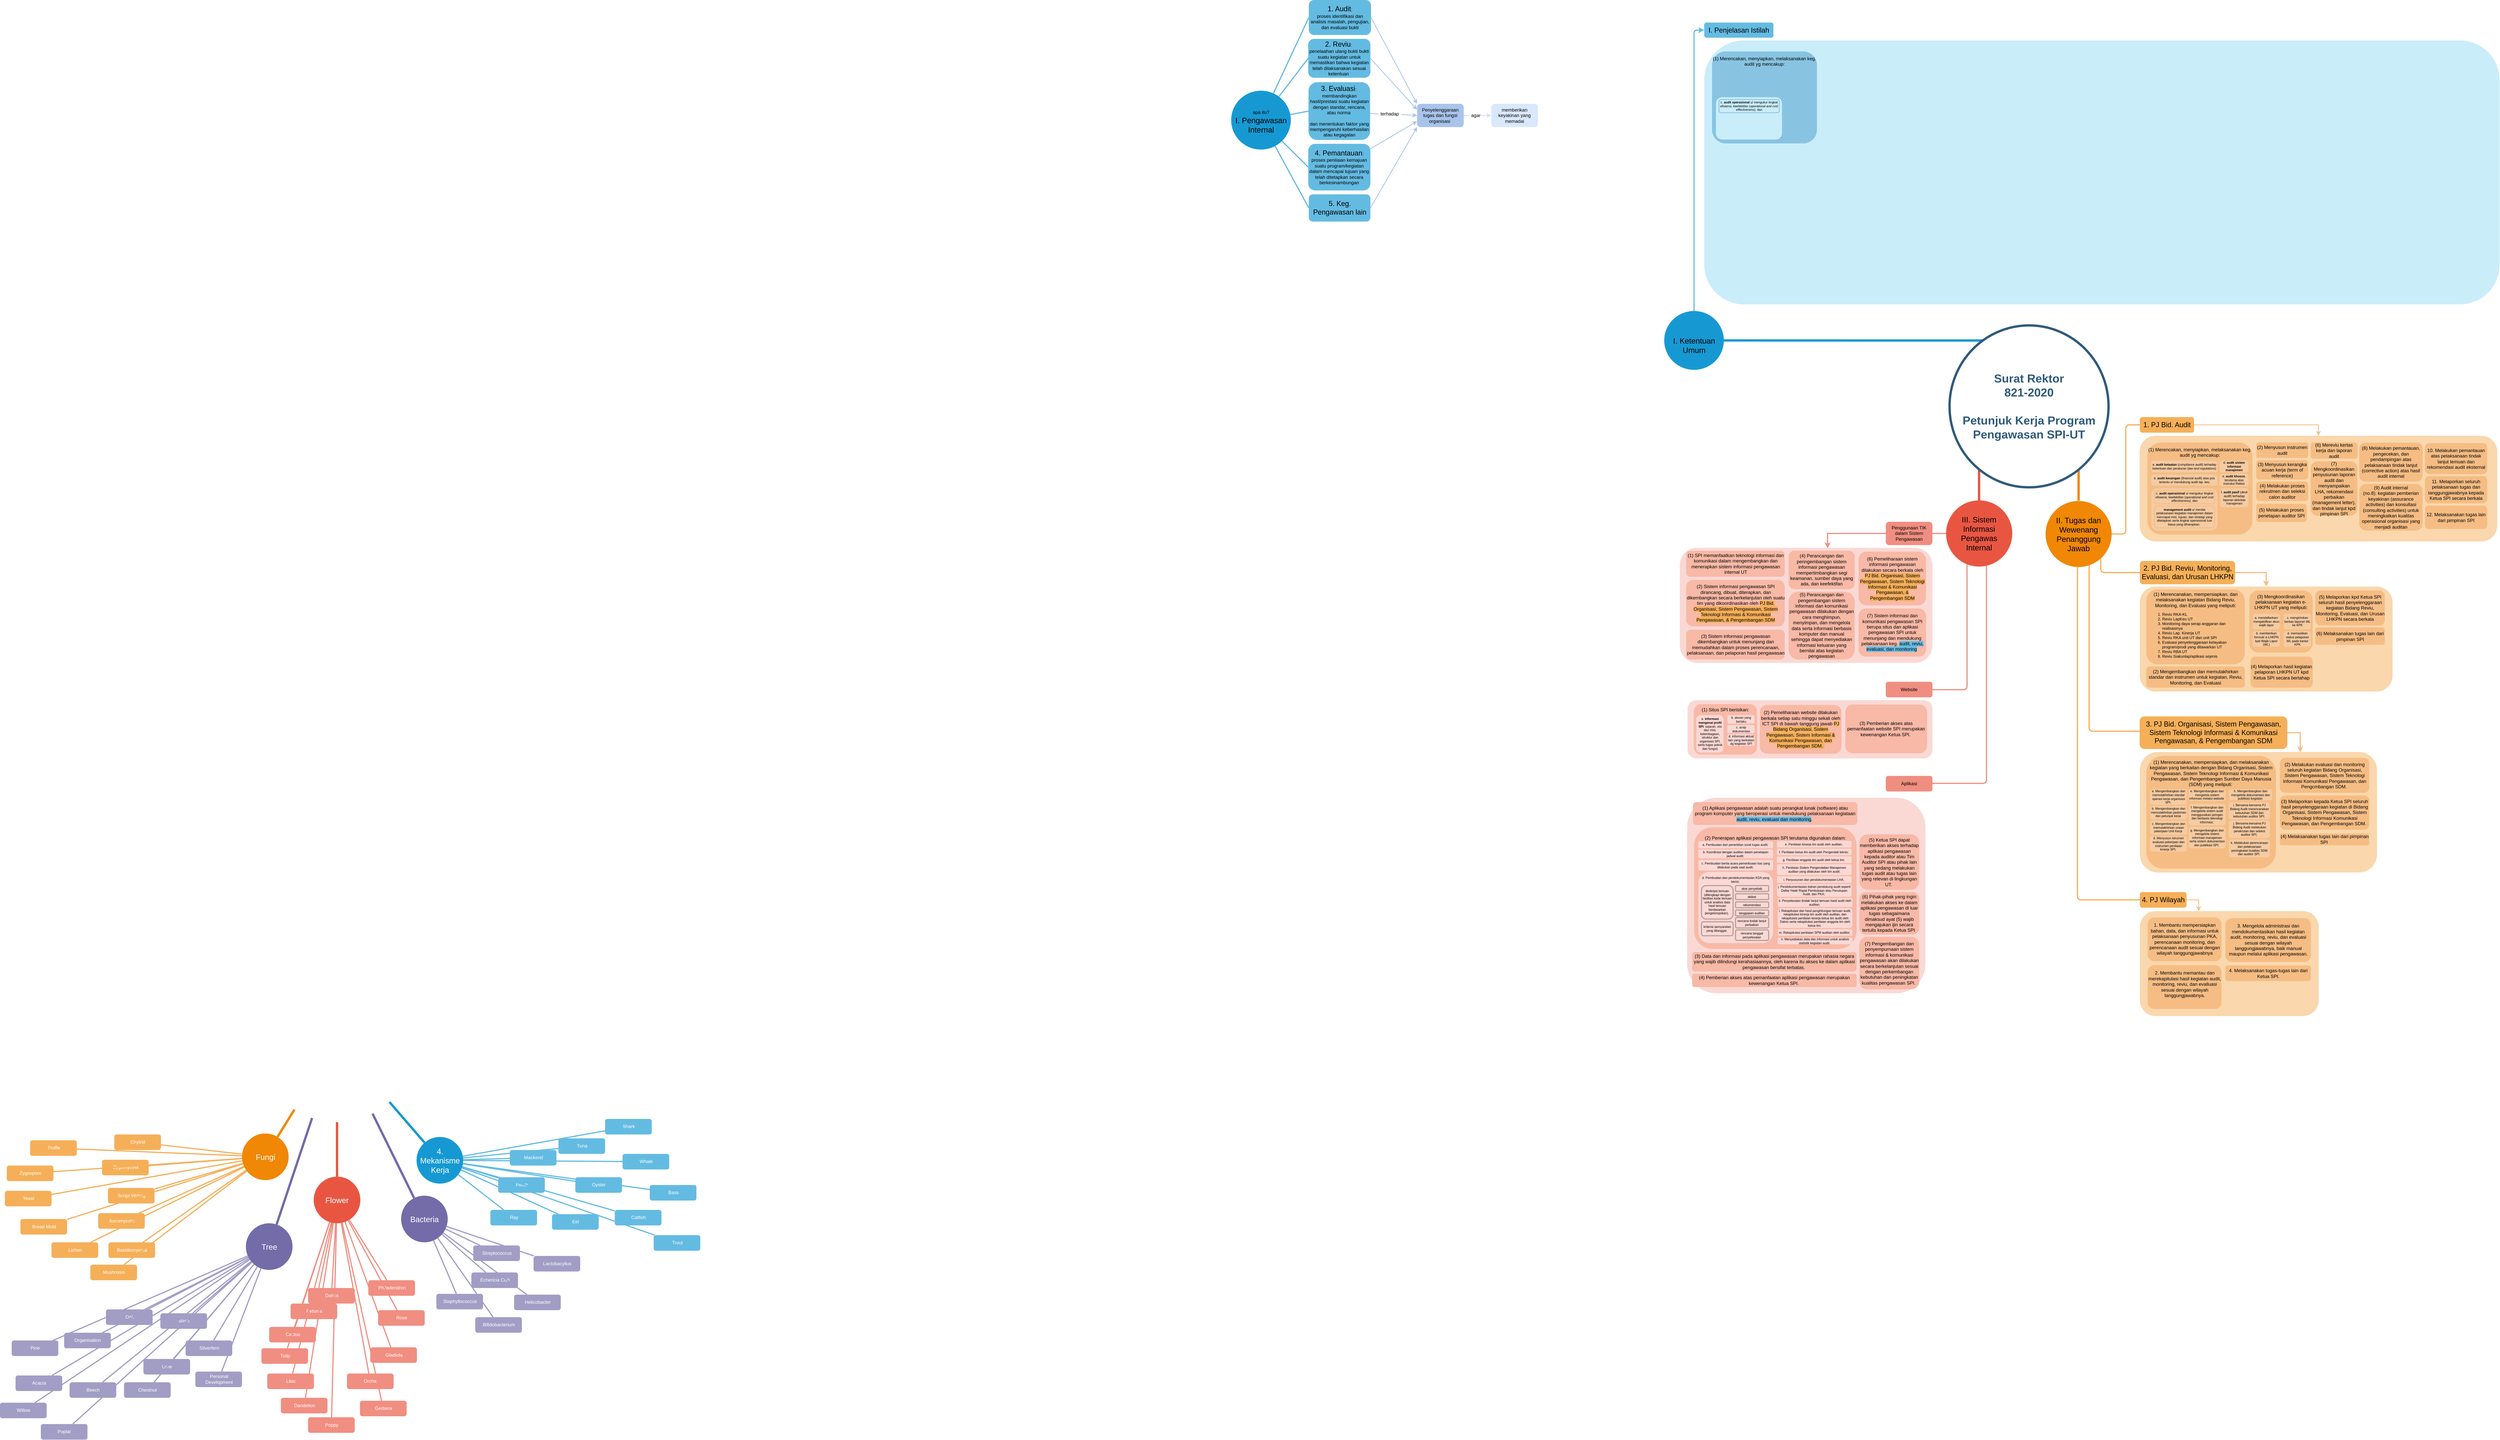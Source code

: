 <mxfile version="18.1.1" type="github">
  <diagram id="6a731a19-8d31-9384-78a2-239565b7b9f0" name="Page-1">
    <mxGraphModel dx="7364" dy="1287" grid="0" gridSize="10" guides="1" tooltips="1" connect="1" arrows="1" fold="1" page="1" pageScale="1" pageWidth="1169" pageHeight="827" background="none" math="0" shadow="0">
      <root>
        <mxCell id="0" />
        <mxCell id="1" parent="0" />
        <mxCell id="1350" value="&lt;font style=&quot;font-size: 12px;&quot;&gt;apa itu?&lt;/font&gt;&lt;br&gt;I. Pengawasan Internal" style="ellipse;whiteSpace=wrap;html=1;shadow=0;fontFamily=Helvetica;fontSize=20;fontColor=#000000;align=center;strokeWidth=3;fillColor=#1699D3;strokeColor=none;" parent="1" vertex="1">
          <mxGeometry x="-2953" y="-546.75" width="153.5" height="151.5" as="geometry" />
        </mxCell>
        <mxCell id="1351" value="II. Tugas dan Wewenang Penanggung Jawab" style="ellipse;whiteSpace=wrap;html=1;shadow=0;fontFamily=Helvetica;fontSize=20;fontColor=#000000;align=center;strokeWidth=3;fillColor=#F08705;strokeColor=none;gradientColor=none;" parent="1" vertex="1">
          <mxGeometry x="-858" y="508.75" width="170" height="170" as="geometry" />
        </mxCell>
        <mxCell id="1352" value="III. Sistem Informasi Pengawas&lt;br&gt;Internal" style="ellipse;whiteSpace=wrap;html=1;shadow=0;fontFamily=Helvetica;fontSize=20;fontColor=#000000;align=center;strokeWidth=3;fillColor=#E85642;strokeColor=none;" parent="1" vertex="1">
          <mxGeometry x="-1114" y="507.2" width="170.4" height="170.4" as="geometry" />
        </mxCell>
        <mxCell id="1354" value="Bacteria" style="ellipse;whiteSpace=wrap;html=1;shadow=0;fontFamily=Helvetica;fontSize=20;fontColor=#FFFFFF;align=center;strokeWidth=3;fillColor=#736ca8;strokeColor=none;" parent="1" vertex="1">
          <mxGeometry x="-5088.25" y="2295.96" width="120" height="120" as="geometry" />
        </mxCell>
        <mxCell id="1355" value="Fungi" style="ellipse;whiteSpace=wrap;html=1;shadow=0;fontFamily=Helvetica;fontSize=20;fontColor=#FFFFFF;align=center;strokeWidth=3;fillColor=#F08705;strokeColor=none;" parent="1" vertex="1">
          <mxGeometry x="-5497.5" y="2135.96" width="120" height="120" as="geometry" />
        </mxCell>
        <mxCell id="1356" value="Flower" style="ellipse;whiteSpace=wrap;html=1;shadow=0;fontFamily=Helvetica;fontSize=20;fontColor=#FFFFFF;align=center;strokeWidth=3;fillColor=#E85642;strokeColor=none;" parent="1" vertex="1">
          <mxGeometry x="-5313" y="2246.96" width="120" height="120" as="geometry" />
        </mxCell>
        <mxCell id="xDNytKt1A_5V0aNAH69Z-1548" style="edgeStyle=none;rounded=0;orthogonalLoop=1;jettySize=auto;html=1;entryX=0;entryY=1;entryDx=0;entryDy=0;fontSize=12;exitX=1;exitY=0.5;exitDx=0;exitDy=0;strokeWidth=2;strokeColor=#A9C4EB;fillColor=#dae8fc;fontColor=#000000;" parent="1" source="1358" target="xDNytKt1A_5V0aNAH69Z-1542" edge="1">
          <mxGeometry relative="1" as="geometry" />
        </mxCell>
        <mxCell id="1358" value="&lt;font style=&quot;font-size: 18px;&quot;&gt;5. Keg. Pengawasan lain&lt;/font&gt;" style="rounded=1;fillColor=#64BBE2;strokeColor=none;strokeWidth=3;shadow=0;html=1;fontColor=#000000;whiteSpace=wrap;" parent="1" vertex="1">
          <mxGeometry x="-2753.25" y="-280" width="158.5" height="70" as="geometry" />
        </mxCell>
        <mxCell id="1359" style="endArrow=none;strokeWidth=6;strokeColor=#1699D3;html=1;fontColor=#000000;entryX=1;entryY=0.5;entryDx=0;entryDy=0;edgeStyle=orthogonalEdgeStyle;" parent="1" source="1515" target="pPGM7KwS2ZChPyyvFrlL-1542" edge="1">
          <mxGeometry relative="1" as="geometry">
            <Array as="points">
              <mxPoint x="-1301" y="96" />
              <mxPoint x="-1301" y="96" />
            </Array>
          </mxGeometry>
        </mxCell>
        <mxCell id="1360" style="endArrow=none;strokeWidth=6;strokeColor=#f08705;html=1;fontColor=#000000;edgeStyle=orthogonalEdgeStyle;" parent="1" source="1515" target="1351" edge="1">
          <mxGeometry relative="1" as="geometry">
            <Array as="points">
              <mxPoint x="-773" y="508" />
              <mxPoint x="-773" y="508" />
            </Array>
          </mxGeometry>
        </mxCell>
        <mxCell id="1361" style="endArrow=none;strokeWidth=6;strokeColor=#E85642;html=1;edgeStyle=orthogonalEdgeStyle;" parent="1" source="1515" target="1352" edge="1">
          <mxGeometry relative="1" as="geometry">
            <mxPoint x="-933.176" y="475.997" as="sourcePoint" />
            <Array as="points">
              <mxPoint x="-1029" y="504" />
              <mxPoint x="-1029" y="504" />
            </Array>
          </mxGeometry>
        </mxCell>
        <mxCell id="1362" style="endArrow=none;strokeWidth=6;strokeColor=#1699D3;html=1;" parent="1" target="1353" edge="1">
          <mxGeometry relative="1" as="geometry">
            <mxPoint x="-5118.132" y="2055.003" as="sourcePoint" />
          </mxGeometry>
        </mxCell>
        <mxCell id="1363" style="endArrow=none;strokeWidth=6;strokeColor=#736CA8;html=1;" parent="1" target="1516" edge="1">
          <mxGeometry relative="1" as="geometry">
            <mxPoint x="-5317.216" y="2096.176" as="sourcePoint" />
          </mxGeometry>
        </mxCell>
        <mxCell id="1364" style="endArrow=none;strokeWidth=6;strokeColor=#736ca8;html=1;startArrow=none;" parent="1" target="1354" edge="1">
          <mxGeometry relative="1" as="geometry">
            <mxPoint x="-5161.693" y="2084.8" as="sourcePoint" />
          </mxGeometry>
        </mxCell>
        <mxCell id="1365" value="" style="edgeStyle=none;endArrow=none;strokeWidth=6;strokeColor=#F08705;html=1;" parent="1" target="1355" edge="1">
          <mxGeometry x="-4156.5" y="1863.46" width="100" height="100" as="geometry">
            <mxPoint x="-5362.546" y="2074.311" as="sourcePoint" />
            <mxPoint x="-4056.5" y="1863.46" as="targetPoint" />
          </mxGeometry>
        </mxCell>
        <mxCell id="1366" value="" style="edgeStyle=none;endArrow=none;strokeWidth=6;strokeColor=#E85642;html=1;" parent="1" target="1356" edge="1">
          <mxGeometry x="-4156.5" y="1863.46" width="100" height="100" as="geometry">
            <mxPoint x="-5253" y="2106.71" as="sourcePoint" />
            <mxPoint x="-4056.5" y="1863.46" as="targetPoint" />
          </mxGeometry>
        </mxCell>
        <mxCell id="xDNytKt1A_5V0aNAH69Z-1553" style="edgeStyle=none;rounded=0;orthogonalLoop=1;jettySize=auto;html=1;fontSize=12;strokeColor=#A9C4EB;strokeWidth=2;entryX=0;entryY=0.75;entryDx=0;entryDy=0;fillColor=#dae8fc;fontColor=#000000;" parent="1" source="1368" target="xDNytKt1A_5V0aNAH69Z-1542" edge="1">
          <mxGeometry relative="1" as="geometry" />
        </mxCell>
        <mxCell id="1368" value="&lt;font style=&quot;font-size: 18px;&quot;&gt;4. Pemantauan&lt;/font&gt;:&lt;br&gt;&lt;div&gt;proses penilaian kemajuan suatu program/kegiatan dalam mencapai tujuan yang telah ditetapkan secara berkesinambungan&lt;/div&gt;" style="rounded=1;fillColor=#64BBE2;strokeColor=none;strokeWidth=3;shadow=0;html=1;fontColor=#000000;whiteSpace=wrap;" parent="1" vertex="1">
          <mxGeometry x="-2754.75" y="-410" width="160" height="120" as="geometry" />
        </mxCell>
        <mxCell id="xDNytKt1A_5V0aNAH69Z-1552" style="edgeStyle=none;rounded=0;orthogonalLoop=1;jettySize=auto;html=1;entryX=0;entryY=0.5;entryDx=0;entryDy=0;fontSize=12;strokeColor=#A9C4EB;strokeWidth=2;startArrow=none;fillColor=#dae8fc;fontColor=#000000;" parent="1" source="xDNytKt1A_5V0aNAH69Z-1550" target="xDNytKt1A_5V0aNAH69Z-1542" edge="1">
          <mxGeometry relative="1" as="geometry" />
        </mxCell>
        <mxCell id="1369" value="&lt;font style=&quot;font-size: 18px;&quot;&gt;3. Evaluasi&lt;/font&gt;:&amp;nbsp;&lt;br&gt;membandingkan hasil/prestasi suatu kegiatan dengan standar, rencana, atau norma&amp;nbsp;&lt;br&gt;&lt;br&gt;dan menentukan faktor yang mempengaruhi keberhasilan atau kegagalan" style="rounded=1;fillColor=#64BBE2;strokeColor=none;strokeWidth=3;shadow=0;html=1;fontColor=#000000;whiteSpace=wrap;" parent="1" vertex="1">
          <mxGeometry x="-2754" y="-568.5" width="158.5" height="148.5" as="geometry" />
        </mxCell>
        <mxCell id="xDNytKt1A_5V0aNAH69Z-1545" style="edgeStyle=none;rounded=0;orthogonalLoop=1;jettySize=auto;html=1;entryX=0;entryY=0.25;entryDx=0;entryDy=0;fontSize=12;exitX=1;exitY=0.5;exitDx=0;exitDy=0;strokeWidth=2;strokeColor=#A9C4EB;fillColor=#dae8fc;fontColor=#000000;" parent="1" source="1370" target="xDNytKt1A_5V0aNAH69Z-1542" edge="1">
          <mxGeometry relative="1" as="geometry" />
        </mxCell>
        <mxCell id="1370" value="&lt;font style=&quot;font-size: 18px;&quot;&gt;2. Reviu&lt;/font&gt;:&amp;nbsp;&lt;br&gt;penelaahan ulang bukti bukti suatu kegiatan untuk memastikan bahwa kegiatan telah dilaksanakan sesuai ketentuan&amp;nbsp;" style="rounded=1;fillColor=#64BBE2;strokeColor=none;strokeWidth=3;shadow=0;html=1;fontColor=#000000;whiteSpace=wrap;" parent="1" vertex="1">
          <mxGeometry x="-2754.75" y="-680" width="160" height="100" as="geometry" />
        </mxCell>
        <mxCell id="xDNytKt1A_5V0aNAH69Z-1544" style="rounded=0;orthogonalLoop=1;jettySize=auto;html=1;fontSize=12;exitX=1;exitY=0.5;exitDx=0;exitDy=0;entryX=0;entryY=0;entryDx=0;entryDy=0;strokeWidth=2;strokeColor=#A9C4EB;fillColor=#dae8fc;fontColor=#000000;" parent="1" source="1371" target="xDNytKt1A_5V0aNAH69Z-1542" edge="1">
          <mxGeometry relative="1" as="geometry" />
        </mxCell>
        <mxCell id="1371" value="&lt;font style=&quot;font-size: 18px;&quot;&gt;1. Audit&lt;/font&gt;:&lt;br&gt;proses identifikasi dan analisis masalah, pengujian, dan evaluasi bukti" style="rounded=1;fillColor=#64BBE2;strokeColor=none;strokeWidth=3;shadow=0;html=1;fontColor=#000000;whiteSpace=wrap;" parent="1" vertex="1">
          <mxGeometry x="-2753.25" y="-780" width="160" height="90" as="geometry" />
        </mxCell>
        <mxCell id="1379" value="" style="edgeStyle=none;endArrow=none;strokeWidth=3;strokeColor=#64BBE2;html=1;entryX=0;entryY=0.5;entryDx=0;entryDy=0;fontColor=#000000;" parent="1" source="1350" target="1358" edge="1">
          <mxGeometry x="-2506.25" y="-506" width="100" height="100" as="geometry">
            <mxPoint x="-2506.25" y="-406" as="sourcePoint" />
            <mxPoint x="-2406.25" y="-506" as="targetPoint" />
          </mxGeometry>
        </mxCell>
        <mxCell id="1380" value="" style="edgeStyle=none;endArrow=none;strokeWidth=3;strokeColor=#64BBE2;html=1;entryX=0;entryY=0.5;entryDx=0;entryDy=0;fontColor=#000000;" parent="1" source="1350" target="1368" edge="1">
          <mxGeometry x="-2506.25" y="-506" width="100" height="100" as="geometry">
            <mxPoint x="-2506.25" y="-406" as="sourcePoint" />
            <mxPoint x="-2406.25" y="-506" as="targetPoint" />
          </mxGeometry>
        </mxCell>
        <mxCell id="1381" value="" style="edgeStyle=none;endArrow=none;strokeWidth=3;strokeColor=#64BBE2;html=1;entryX=0;entryY=0.5;entryDx=0;entryDy=0;fontColor=#000000;" parent="1" source="1350" target="1369" edge="1">
          <mxGeometry x="-2506.25" y="-506" width="100" height="100" as="geometry">
            <mxPoint x="-2506.25" y="-406" as="sourcePoint" />
            <mxPoint x="-2744.75" y="-458.5" as="targetPoint" />
          </mxGeometry>
        </mxCell>
        <mxCell id="1382" value="" style="edgeStyle=none;endArrow=none;strokeWidth=3;strokeColor=#64BBE2;html=1;entryX=0;entryY=0.5;entryDx=0;entryDy=0;fontColor=#000000;" parent="1" source="1350" target="1370" edge="1">
          <mxGeometry x="-2506.25" y="-506" width="100" height="100" as="geometry">
            <mxPoint x="-2506.25" y="-406" as="sourcePoint" />
            <mxPoint x="-2406.25" y="-506" as="targetPoint" />
          </mxGeometry>
        </mxCell>
        <mxCell id="1383" value="" style="edgeStyle=none;endArrow=none;strokeWidth=3;strokeColor=#64BBE2;html=1;entryX=0;entryY=0.5;entryDx=0;entryDy=0;fontColor=#000000;" parent="1" source="1350" target="1371" edge="1">
          <mxGeometry x="-2506.25" y="-506" width="100" height="100" as="geometry">
            <mxPoint x="-2506.25" y="-406" as="sourcePoint" />
            <mxPoint x="-2406.25" y="-506" as="targetPoint" />
          </mxGeometry>
        </mxCell>
        <mxCell id="xDNytKt1A_5V0aNAH69Z-1603" style="edgeStyle=orthogonalEdgeStyle;rounded=0;orthogonalLoop=1;jettySize=auto;html=1;entryX=0.329;entryY=0.001;entryDx=0;entryDy=0;entryPerimeter=0;fontSize=10;strokeColor=#F5BD84;strokeWidth=2;exitX=1;exitY=0.5;exitDx=0;exitDy=0;fontColor=#000000;" parent="1" source="1390" target="xDNytKt1A_5V0aNAH69Z-1596" edge="1">
          <mxGeometry relative="1" as="geometry" />
        </mxCell>
        <mxCell id="1390" value="4. PJ Wilayah" style="rounded=1;fillColor=#f5af58;strokeColor=none;strokeWidth=3;shadow=0;html=1;fontColor=#000000;whiteSpace=wrap;fontSize=18;" parent="1" vertex="1">
          <mxGeometry x="-615.38" y="1515" width="120" height="40" as="geometry" />
        </mxCell>
        <mxCell id="xDNytKt1A_5V0aNAH69Z-1572" style="edgeStyle=orthogonalEdgeStyle;rounded=0;orthogonalLoop=1;jettySize=auto;html=1;entryX=0.5;entryY=0;entryDx=0;entryDy=0;fontSize=18;strokeColor=#F5BD84;strokeWidth=2;exitX=1;exitY=0.5;exitDx=0;exitDy=0;fontColor=#000000;" parent="1" source="1392" target="xDNytKt1A_5V0aNAH69Z-1585" edge="1">
          <mxGeometry relative="1" as="geometry" />
        </mxCell>
        <mxCell id="1392" value="1. PJ Bid. Audit" style="rounded=1;fillColor=#f5af58;strokeColor=none;strokeWidth=3;shadow=0;html=1;fontColor=#000000;whiteSpace=wrap;fontSize=18;" parent="1" vertex="1">
          <mxGeometry x="-615.38" y="293" width="139.38" height="40" as="geometry" />
        </mxCell>
        <mxCell id="ofFDjcfbIGw3xVgY4F3X-1572" style="edgeStyle=orthogonalEdgeStyle;rounded=0;orthogonalLoop=1;jettySize=auto;html=1;strokeColor=#F5BD84;strokeWidth=3;exitX=1;exitY=0.5;exitDx=0;exitDy=0;fontColor=#000000;" parent="1" source="1393" target="xDNytKt1A_5V0aNAH69Z-1605" edge="1">
          <mxGeometry relative="1" as="geometry" />
        </mxCell>
        <mxCell id="1393" value="2. PJ Bid. Reviu, Monitoring, Evaluasi, dan Urusan LHKPN" style="rounded=1;fillColor=#f5af58;strokeColor=none;strokeWidth=3;shadow=0;html=1;fontColor=#000000;whiteSpace=wrap;fontSize=18;" parent="1" vertex="1">
          <mxGeometry x="-615.38" y="663" width="245" height="60" as="geometry" />
        </mxCell>
        <mxCell id="1402" value="" style="edgeStyle=orthogonalEdgeStyle;endArrow=none;strokeWidth=3;strokeColor=#F5AF58;html=1;" parent="1" source="1351" target="1390" edge="1">
          <mxGeometry x="-132.5" y="614.5" width="100" height="100" as="geometry">
            <mxPoint x="-132.5" y="714.5" as="sourcePoint" />
            <mxPoint x="-32.5" y="614.5" as="targetPoint" />
            <Array as="points">
              <mxPoint x="-776" y="1535" />
            </Array>
          </mxGeometry>
        </mxCell>
        <mxCell id="1403" value="" style="edgeStyle=orthogonalEdgeStyle;endArrow=none;strokeWidth=3;strokeColor=#F5AF58;html=1;" parent="1" source="1351" target="1391" edge="1">
          <mxGeometry x="-132.5" y="614.5" width="100" height="100" as="geometry">
            <mxPoint x="-132.5" y="714.5" as="sourcePoint" />
            <mxPoint x="-32.5" y="614.5" as="targetPoint" />
            <Array as="points">
              <mxPoint x="-746" y="1101" />
            </Array>
          </mxGeometry>
        </mxCell>
        <mxCell id="1404" value="" style="edgeStyle=orthogonalEdgeStyle;endArrow=none;strokeWidth=3;strokeColor=#F5AF58;html=1;entryX=0;entryY=0.5;entryDx=0;entryDy=0;fontColor=#000000;" parent="1" source="1351" target="1392" edge="1">
          <mxGeometry x="-132.5" y="614.5" width="100" height="100" as="geometry">
            <mxPoint x="-132.5" y="714.5" as="sourcePoint" />
            <mxPoint x="-32.5" y="614.5" as="targetPoint" />
          </mxGeometry>
        </mxCell>
        <mxCell id="1405" value="" style="edgeStyle=orthogonalEdgeStyle;endArrow=none;strokeWidth=3;strokeColor=#F5AF58;html=1;fontColor=#000000;" parent="1" source="1351" target="1393" edge="1">
          <mxGeometry x="-132.5" y="614.5" width="100" height="100" as="geometry">
            <mxPoint x="-132.5" y="714.5" as="sourcePoint" />
            <mxPoint x="-32.5" y="614.5" as="targetPoint" />
            <Array as="points">
              <mxPoint x="-716" y="693" />
            </Array>
          </mxGeometry>
        </mxCell>
        <mxCell id="ofFDjcfbIGw3xVgY4F3X-1601" style="edgeStyle=orthogonalEdgeStyle;rounded=0;orthogonalLoop=1;jettySize=auto;html=1;fontColor=#F5AF58;strokeColor=#F08E81;strokeWidth=3;entryX=0.585;entryY=0.005;entryDx=0;entryDy=0;entryPerimeter=0;exitX=0;exitY=0.5;exitDx=0;exitDy=0;" parent="1" source="1417" target="ofFDjcfbIGw3xVgY4F3X-1587" edge="1">
          <mxGeometry relative="1" as="geometry">
            <mxPoint x="-1419" y="625.24" as="targetPoint" />
          </mxGeometry>
        </mxCell>
        <mxCell id="1417" value="Penggunaan TIK dalam Sistem Pengawasan" style="rounded=1;fillColor=#F08E81;strokeColor=none;strokeWidth=3;shadow=0;html=1;fontColor=#000000;whiteSpace=wrap;" parent="1" vertex="1">
          <mxGeometry x="-1269" y="562.4" width="120" height="60" as="geometry" />
        </mxCell>
        <mxCell id="1428" value="" style="edgeStyle=none;endArrow=none;strokeWidth=3;strokeColor=#F08E81;html=1;fontColor=#000000;" parent="1" source="1352" target="1417" edge="1">
          <mxGeometry x="-562.5" y="972.9" width="100" height="100" as="geometry">
            <mxPoint x="-562.5" y="1072.9" as="sourcePoint" />
            <mxPoint x="-462.5" y="972.9" as="targetPoint" />
          </mxGeometry>
        </mxCell>
        <mxCell id="1435" value="Perch" style="rounded=1;fillColor=#64BBE2;strokeColor=none;strokeWidth=3;shadow=0;html=1;fontColor=#FFFFFF;" parent="1" vertex="1">
          <mxGeometry x="-4838.5" y="2248.46" width="120" height="40" as="geometry" />
        </mxCell>
        <mxCell id="1436" value="Mackerel" style="rounded=1;fillColor=#64BBE2;strokeColor=none;strokeWidth=3;shadow=0;html=1;fontColor=#FFFFFF;" parent="1" vertex="1">
          <mxGeometry x="-4808.5" y="2178.46" width="120" height="40" as="geometry" />
        </mxCell>
        <mxCell id="1437" value="Tuna" style="rounded=1;fillColor=#64BBE2;strokeColor=none;strokeWidth=3;shadow=0;html=1;fontColor=#FFFFFF;" parent="1" vertex="1">
          <mxGeometry x="-4683.5" y="2148.46" width="120" height="40" as="geometry" />
        </mxCell>
        <mxCell id="1438" value="Shark" style="rounded=1;fillColor=#64BBE2;strokeColor=none;strokeWidth=3;shadow=0;html=1;fontColor=#FFFFFF;" parent="1" vertex="1">
          <mxGeometry x="-4563.5" y="2098.46" width="120" height="40" as="geometry" />
        </mxCell>
        <mxCell id="1439" value="Whale" style="rounded=1;fillColor=#64BBE2;strokeColor=none;strokeWidth=3;shadow=0;html=1;fontColor=#FFFFFF;" parent="1" vertex="1">
          <mxGeometry x="-4518.5" y="2188.46" width="120" height="40" as="geometry" />
        </mxCell>
        <mxCell id="1440" value="Bass" style="rounded=1;fillColor=#64BBE2;strokeColor=none;strokeWidth=3;shadow=0;html=1;fontColor=#FFFFFF;" parent="1" vertex="1">
          <mxGeometry x="-4448.5" y="2268.46" width="120" height="40" as="geometry" />
        </mxCell>
        <mxCell id="1441" value="Eel" style="rounded=1;fillColor=#64BBE2;strokeColor=none;strokeWidth=3;shadow=0;html=1;fontColor=#FFFFFF;" parent="1" vertex="1">
          <mxGeometry x="-4700" y="2343.46" width="120" height="40" as="geometry" />
        </mxCell>
        <mxCell id="1442" value="Oyster" style="rounded=1;fillColor=#64BBE2;strokeColor=none;strokeWidth=3;shadow=0;html=1;fontColor=#FFFFFF;" parent="1" vertex="1">
          <mxGeometry x="-4640" y="2248.46" width="120" height="40" as="geometry" />
        </mxCell>
        <mxCell id="1443" value="Ray" style="rounded=1;fillColor=#64BBE2;strokeColor=none;strokeWidth=3;shadow=0;html=1;fontColor=#FFFFFF;" parent="1" vertex="1">
          <mxGeometry x="-4858.5" y="2332.46" width="120" height="40" as="geometry" />
        </mxCell>
        <mxCell id="1444" value="Trout" style="rounded=1;fillColor=#64BBE2;strokeColor=none;strokeWidth=3;shadow=0;html=1;fontColor=#FFFFFF;" parent="1" vertex="1">
          <mxGeometry x="-4438.5" y="2397.46" width="120" height="40" as="geometry" />
        </mxCell>
        <mxCell id="1445" value="Catfish" style="rounded=1;fillColor=#64BBE2;strokeColor=none;strokeWidth=3;shadow=0;html=1;fontColor=#FFFFFF;" parent="1" vertex="1">
          <mxGeometry x="-4538.5" y="2332.46" width="120" height="40" as="geometry" />
        </mxCell>
        <mxCell id="1446" value="" style="edgeStyle=none;endArrow=none;strokeWidth=3;strokeColor=#64BBE2;html=1;" parent="1" source="1353" target="1435" edge="1">
          <mxGeometry x="-4412.5" y="1914.96" width="100" height="100" as="geometry">
            <mxPoint x="-4412.5" y="2014.96" as="sourcePoint" />
            <mxPoint x="-4312.5" y="1914.96" as="targetPoint" />
          </mxGeometry>
        </mxCell>
        <mxCell id="1447" value="" style="edgeStyle=none;endArrow=none;strokeWidth=3;strokeColor=#64BBE2;html=1;" parent="1" source="1353" target="1436" edge="1">
          <mxGeometry x="-4412.5" y="1914.96" width="100" height="100" as="geometry">
            <mxPoint x="-4412.5" y="2014.96" as="sourcePoint" />
            <mxPoint x="-4312.5" y="1914.96" as="targetPoint" />
          </mxGeometry>
        </mxCell>
        <mxCell id="1448" value="" style="edgeStyle=none;endArrow=none;strokeWidth=3;strokeColor=#64BBE2;html=1;" parent="1" source="1353" target="1437" edge="1">
          <mxGeometry x="-4412.5" y="1914.96" width="100" height="100" as="geometry">
            <mxPoint x="-4412.5" y="2014.96" as="sourcePoint" />
            <mxPoint x="-4312.5" y="1914.96" as="targetPoint" />
          </mxGeometry>
        </mxCell>
        <mxCell id="1449" value="" style="edgeStyle=none;endArrow=none;strokeWidth=3;strokeColor=#64BBE2;html=1;" parent="1" source="1353" target="1438" edge="1">
          <mxGeometry x="-4412.5" y="1914.96" width="100" height="100" as="geometry">
            <mxPoint x="-4412.5" y="2014.96" as="sourcePoint" />
            <mxPoint x="-4312.5" y="1914.96" as="targetPoint" />
          </mxGeometry>
        </mxCell>
        <mxCell id="1450" value="" style="edgeStyle=none;endArrow=none;strokeWidth=3;strokeColor=#64BBE2;html=1;" parent="1" source="1353" target="1439" edge="1">
          <mxGeometry x="-4412.5" y="1914.96" width="100" height="100" as="geometry">
            <mxPoint x="-4412.5" y="2014.96" as="sourcePoint" />
            <mxPoint x="-4312.5" y="1914.96" as="targetPoint" />
          </mxGeometry>
        </mxCell>
        <mxCell id="1451" value="" style="edgeStyle=none;endArrow=none;strokeWidth=3;strokeColor=#64BBE2;html=1;" parent="1" source="1353" target="1440" edge="1">
          <mxGeometry x="-4412.5" y="1914.96" width="100" height="100" as="geometry">
            <mxPoint x="-4412.5" y="2014.96" as="sourcePoint" />
            <mxPoint x="-4312.5" y="1914.96" as="targetPoint" />
          </mxGeometry>
        </mxCell>
        <mxCell id="1452" value="" style="edgeStyle=none;endArrow=none;strokeWidth=3;strokeColor=#64BBE2;html=1;" parent="1" source="1353" target="1442" edge="1">
          <mxGeometry x="-4412.5" y="1914.96" width="100" height="100" as="geometry">
            <mxPoint x="-4412.5" y="2014.96" as="sourcePoint" />
            <mxPoint x="-4312.5" y="1914.96" as="targetPoint" />
          </mxGeometry>
        </mxCell>
        <mxCell id="1453" value="" style="edgeStyle=none;endArrow=none;strokeWidth=3;strokeColor=#64BBE2;html=1;" parent="1" source="1353" target="1441" edge="1">
          <mxGeometry x="-4412.5" y="1914.96" width="100" height="100" as="geometry">
            <mxPoint x="-4412.5" y="2014.96" as="sourcePoint" />
            <mxPoint x="-4312.5" y="1914.96" as="targetPoint" />
          </mxGeometry>
        </mxCell>
        <mxCell id="1454" value="" style="edgeStyle=none;endArrow=none;strokeWidth=3;strokeColor=#64BBE2;html=1;" parent="1" source="1353" target="1443" edge="1">
          <mxGeometry x="-4412.5" y="1914.96" width="100" height="100" as="geometry">
            <mxPoint x="-4412.5" y="2014.96" as="sourcePoint" />
            <mxPoint x="-4312.5" y="1914.96" as="targetPoint" />
          </mxGeometry>
        </mxCell>
        <mxCell id="1455" value="" style="edgeStyle=none;endArrow=none;strokeWidth=3;strokeColor=#64BBE2;html=1;" parent="1" source="1353" target="1444" edge="1">
          <mxGeometry x="-4412.5" y="1914.96" width="100" height="100" as="geometry">
            <mxPoint x="-4412.5" y="2014.96" as="sourcePoint" />
            <mxPoint x="-4312.5" y="1914.96" as="targetPoint" />
          </mxGeometry>
        </mxCell>
        <mxCell id="1456" value="" style="edgeStyle=none;endArrow=none;strokeWidth=3;strokeColor=#64BBE2;html=1;" parent="1" source="1353" target="1445" edge="1">
          <mxGeometry x="-4412.5" y="1914.96" width="100" height="100" as="geometry">
            <mxPoint x="-4412.5" y="2014.96" as="sourcePoint" />
            <mxPoint x="-4312.5" y="1914.96" as="targetPoint" />
          </mxGeometry>
        </mxCell>
        <mxCell id="1457" value="Streptococcus" style="rounded=1;fillColor=#a29dc5;strokeColor=none;strokeWidth=3;shadow=0;html=1;fontColor=#FFFFFF;" parent="1" vertex="1">
          <mxGeometry x="-4902.5" y="2423.96" width="120" height="40" as="geometry" />
        </mxCell>
        <mxCell id="1458" value="Echericia Colli" style="rounded=1;fillColor=#a29dc5;strokeColor=none;strokeWidth=3;shadow=0;html=1;fontColor=#FFFFFF;" parent="1" vertex="1">
          <mxGeometry x="-4907.5" y="2493.46" width="120" height="40" as="geometry" />
        </mxCell>
        <mxCell id="1459" value="Lactobacyllus" style="rounded=1;fillColor=#a29dc5;strokeColor=none;strokeWidth=3;shadow=0;html=1;fontColor=#FFFFFF;" parent="1" vertex="1">
          <mxGeometry x="-4747.5" y="2450.96" width="120" height="40" as="geometry" />
        </mxCell>
        <mxCell id="1460" value="Helicobacter" style="rounded=1;fillColor=#a29dc5;strokeColor=none;strokeWidth=3;shadow=0;html=1;fontColor=#FFFFFF;" parent="1" vertex="1">
          <mxGeometry x="-4797.5" y="2550.46" width="120" height="40" as="geometry" />
        </mxCell>
        <mxCell id="1461" value="Bifidobacterium" style="rounded=1;fillColor=#a29dc5;strokeColor=none;strokeWidth=3;shadow=0;html=1;fontColor=#FFFFFF;" parent="1" vertex="1">
          <mxGeometry x="-4897.5" y="2608.46" width="120" height="40" as="geometry" />
        </mxCell>
        <mxCell id="1462" value="Staphyllococcus" style="rounded=1;fillColor=#a29dc5;strokeColor=none;strokeWidth=3;shadow=0;html=1;fontColor=#FFFFFF;" parent="1" vertex="1">
          <mxGeometry x="-4997.5" y="2548.46" width="120" height="40" as="geometry" />
        </mxCell>
        <mxCell id="1463" value="" style="edgeStyle=none;endArrow=none;strokeWidth=3;strokeColor=#A29DC5;html=1;" parent="1" source="1354" target="1460" edge="1">
          <mxGeometry x="-4086.5" y="1533.46" width="100" height="100" as="geometry">
            <mxPoint x="-4086.5" y="1633.46" as="sourcePoint" />
            <mxPoint x="-3986.5" y="1533.46" as="targetPoint" />
          </mxGeometry>
        </mxCell>
        <mxCell id="1464" value="" style="edgeStyle=none;endArrow=none;strokeWidth=3;strokeColor=#A29DC5;html=1;" parent="1" source="1354" target="1461" edge="1">
          <mxGeometry x="-4086.5" y="1533.46" width="100" height="100" as="geometry">
            <mxPoint x="-4086.5" y="1633.46" as="sourcePoint" />
            <mxPoint x="-3986.5" y="1533.46" as="targetPoint" />
          </mxGeometry>
        </mxCell>
        <mxCell id="1465" value="" style="edgeStyle=none;endArrow=none;strokeWidth=3;strokeColor=#A29DC5;html=1;" parent="1" source="1354" target="1458" edge="1">
          <mxGeometry x="-4086.5" y="1533.46" width="100" height="100" as="geometry">
            <mxPoint x="-4086.5" y="1633.46" as="sourcePoint" />
            <mxPoint x="-3986.5" y="1533.46" as="targetPoint" />
          </mxGeometry>
        </mxCell>
        <mxCell id="1466" value="" style="edgeStyle=none;endArrow=none;strokeWidth=3;strokeColor=#A29DC5;html=1;" parent="1" source="1354" target="1462" edge="1">
          <mxGeometry x="-4086.5" y="1533.46" width="100" height="100" as="geometry">
            <mxPoint x="-4086.5" y="1633.46" as="sourcePoint" />
            <mxPoint x="-3986.5" y="1533.46" as="targetPoint" />
          </mxGeometry>
        </mxCell>
        <mxCell id="1467" value="" style="edgeStyle=none;endArrow=none;strokeWidth=3;strokeColor=#A29DC5;html=1;" parent="1" source="1354" target="1457" edge="1">
          <mxGeometry x="-4086.5" y="1533.46" width="100" height="100" as="geometry">
            <mxPoint x="-4086.5" y="1633.46" as="sourcePoint" />
            <mxPoint x="-3986.5" y="1533.46" as="targetPoint" />
          </mxGeometry>
        </mxCell>
        <mxCell id="1468" value="Zygomycota" style="rounded=1;fillColor=#f5af58;strokeColor=none;strokeWidth=3;shadow=0;html=1;fontColor=#FFFFFF;" parent="1" vertex="1">
          <mxGeometry x="-5857.5" y="2203.46" width="120" height="40" as="geometry" />
        </mxCell>
        <mxCell id="1469" value="Script Writing" style="rounded=1;fillColor=#f5af58;strokeColor=none;strokeWidth=3;shadow=0;html=1;fontColor=#FFFFFF;" parent="1" vertex="1">
          <mxGeometry x="-5842.5" y="2275.96" width="120" height="40" as="geometry" />
        </mxCell>
        <mxCell id="1470" value="Ascomycota" style="rounded=1;fillColor=#f5af58;strokeColor=none;strokeWidth=3;shadow=0;html=1;fontColor=#FFFFFF;" parent="1" vertex="1">
          <mxGeometry x="-5867.5" y="2340.96" width="120" height="40" as="geometry" />
        </mxCell>
        <mxCell id="1471" value="Basidiomycota" style="rounded=1;fillColor=#f5af58;strokeColor=none;strokeWidth=3;shadow=0;html=1;fontColor=#FFFFFF;" parent="1" vertex="1">
          <mxGeometry x="-5841" y="2415.96" width="120" height="40" as="geometry" />
        </mxCell>
        <mxCell id="1472" value="Mushroom" style="rounded=1;fillColor=#f5af58;strokeColor=none;strokeWidth=3;shadow=0;html=1;fontColor=#FFFFFF;" parent="1" vertex="1">
          <mxGeometry x="-5887.5" y="2473.46" width="120" height="40" as="geometry" />
        </mxCell>
        <mxCell id="1473" value="Lichen" style="rounded=1;fillColor=#f5af58;strokeColor=none;strokeWidth=3;shadow=0;html=1;fontColor=#FFFFFF;" parent="1" vertex="1">
          <mxGeometry x="-5987.5" y="2415.96" width="120" height="40" as="geometry" />
        </mxCell>
        <mxCell id="1474" value="Bread Mold" style="rounded=1;fillColor=#f5af58;strokeColor=none;strokeWidth=3;shadow=0;html=1;fontColor=#FFFFFF;" parent="1" vertex="1">
          <mxGeometry x="-6067.5" y="2355.96" width="120" height="40" as="geometry" />
        </mxCell>
        <mxCell id="1475" value="Yeast" style="rounded=1;fillColor=#f5af58;strokeColor=none;strokeWidth=3;shadow=0;html=1;fontColor=#FFFFFF;" parent="1" vertex="1">
          <mxGeometry x="-6107.5" y="2283.46" width="120" height="40" as="geometry" />
        </mxCell>
        <mxCell id="1476" value="Zygospore" style="rounded=1;fillColor=#f5af58;strokeColor=none;strokeWidth=3;shadow=0;html=1;fontColor=#FFFFFF;" parent="1" vertex="1">
          <mxGeometry x="-6102.5" y="2218.46" width="120" height="40" as="geometry" />
        </mxCell>
        <mxCell id="1477" value="Truffle" style="rounded=1;fillColor=#f5af58;strokeColor=none;strokeWidth=3;shadow=0;html=1;fontColor=#FFFFFF;" parent="1" vertex="1">
          <mxGeometry x="-6042.5" y="2153.46" width="120" height="40" as="geometry" />
        </mxCell>
        <mxCell id="1478" value="Chytrid" style="rounded=1;fillColor=#f5af58;strokeColor=none;strokeWidth=3;shadow=0;html=1;fontColor=#FFFFFF;" parent="1" vertex="1">
          <mxGeometry x="-5826" y="2138.46" width="120" height="40" as="geometry" />
        </mxCell>
        <mxCell id="1479" value="" style="edgeStyle=none;endArrow=none;strokeWidth=3;strokeColor=#F5AF58;html=1;" parent="1" source="1355" target="1478" edge="1">
          <mxGeometry x="-4094" y="1675.96" width="100" height="100" as="geometry">
            <mxPoint x="-4094" y="1775.96" as="sourcePoint" />
            <mxPoint x="-3994" y="1675.96" as="targetPoint" />
          </mxGeometry>
        </mxCell>
        <mxCell id="1480" value="" style="edgeStyle=none;endArrow=none;strokeWidth=3;strokeColor=#F5AF58;html=1;" parent="1" source="1355" target="1468" edge="1">
          <mxGeometry x="-4094" y="1675.96" width="100" height="100" as="geometry">
            <mxPoint x="-4094" y="1775.96" as="sourcePoint" />
            <mxPoint x="-3994" y="1675.96" as="targetPoint" />
          </mxGeometry>
        </mxCell>
        <mxCell id="1481" value="" style="edgeStyle=none;endArrow=none;strokeWidth=3;strokeColor=#F5AF58;html=1;" parent="1" source="1355" target="1469" edge="1">
          <mxGeometry x="-4094" y="1675.96" width="100" height="100" as="geometry">
            <mxPoint x="-4094" y="1775.96" as="sourcePoint" />
            <mxPoint x="-3994" y="1675.96" as="targetPoint" />
          </mxGeometry>
        </mxCell>
        <mxCell id="1482" value="" style="edgeStyle=none;endArrow=none;strokeWidth=3;strokeColor=#F5AF58;html=1;" parent="1" source="1355" target="1470" edge="1">
          <mxGeometry x="-4094" y="1675.96" width="100" height="100" as="geometry">
            <mxPoint x="-4094" y="1775.96" as="sourcePoint" />
            <mxPoint x="-3994" y="1675.96" as="targetPoint" />
          </mxGeometry>
        </mxCell>
        <mxCell id="1483" value="" style="edgeStyle=none;endArrow=none;strokeWidth=3;strokeColor=#F5AF58;html=1;" parent="1" source="1355" target="1471" edge="1">
          <mxGeometry x="-4094" y="1675.96" width="100" height="100" as="geometry">
            <mxPoint x="-4094" y="1775.96" as="sourcePoint" />
            <mxPoint x="-3994" y="1675.96" as="targetPoint" />
          </mxGeometry>
        </mxCell>
        <mxCell id="1484" value="" style="edgeStyle=none;endArrow=none;strokeWidth=3;strokeColor=#F5AF58;html=1;" parent="1" source="1355" target="1472" edge="1">
          <mxGeometry x="-4094" y="1675.96" width="100" height="100" as="geometry">
            <mxPoint x="-4094" y="1775.96" as="sourcePoint" />
            <mxPoint x="-3994" y="1675.96" as="targetPoint" />
          </mxGeometry>
        </mxCell>
        <mxCell id="1485" value="" style="edgeStyle=none;endArrow=none;strokeWidth=3;strokeColor=#F5AF58;html=1;" parent="1" source="1355" target="1473" edge="1">
          <mxGeometry x="-4094" y="1675.96" width="100" height="100" as="geometry">
            <mxPoint x="-4094" y="1775.96" as="sourcePoint" />
            <mxPoint x="-3994" y="1675.96" as="targetPoint" />
          </mxGeometry>
        </mxCell>
        <mxCell id="1486" value="" style="edgeStyle=none;endArrow=none;strokeWidth=3;strokeColor=#F5AF58;html=1;" parent="1" source="1355" target="1474" edge="1">
          <mxGeometry x="-4094" y="1675.96" width="100" height="100" as="geometry">
            <mxPoint x="-4094" y="1775.96" as="sourcePoint" />
            <mxPoint x="-3994" y="1675.96" as="targetPoint" />
          </mxGeometry>
        </mxCell>
        <mxCell id="1487" value="" style="edgeStyle=none;endArrow=none;strokeWidth=3;strokeColor=#F5AF58;html=1;" parent="1" source="1355" target="1475" edge="1">
          <mxGeometry x="-4094" y="1675.96" width="100" height="100" as="geometry">
            <mxPoint x="-4094" y="1775.96" as="sourcePoint" />
            <mxPoint x="-3994" y="1675.96" as="targetPoint" />
          </mxGeometry>
        </mxCell>
        <mxCell id="1488" value="" style="edgeStyle=none;endArrow=none;strokeWidth=3;strokeColor=#F5AF58;html=1;" parent="1" source="1355" target="1476" edge="1">
          <mxGeometry x="-4094" y="1675.96" width="100" height="100" as="geometry">
            <mxPoint x="-4094" y="1775.96" as="sourcePoint" />
            <mxPoint x="-3994" y="1675.96" as="targetPoint" />
          </mxGeometry>
        </mxCell>
        <mxCell id="1489" value="" style="edgeStyle=none;endArrow=none;strokeWidth=3;strokeColor=#F5AF58;html=1;" parent="1" source="1355" target="1477" edge="1">
          <mxGeometry x="-4094" y="1675.96" width="100" height="100" as="geometry">
            <mxPoint x="-4094" y="1775.96" as="sourcePoint" />
            <mxPoint x="-3994" y="1675.96" as="targetPoint" />
          </mxGeometry>
        </mxCell>
        <mxCell id="1490" value="Philadendron" style="rounded=1;fillColor=#f08e81;strokeColor=none;strokeWidth=3;shadow=0;html=1;fontColor=#FFFFFF;" parent="1" vertex="1">
          <mxGeometry x="-5172.5" y="2513.46" width="120" height="40" as="geometry" />
        </mxCell>
        <mxCell id="1491" value="Dahlia" style="rounded=1;fillColor=#f08e81;strokeColor=none;strokeWidth=3;shadow=0;html=1;fontColor=#FFFFFF;" parent="1" vertex="1">
          <mxGeometry x="-5327.5" y="2533.46" width="120" height="40" as="geometry" />
        </mxCell>
        <mxCell id="1492" value="Petunia" style="rounded=1;fillColor=#f08e81;strokeColor=none;strokeWidth=3;shadow=0;html=1;fontColor=#FFFFFF;" parent="1" vertex="1">
          <mxGeometry x="-5372.5" y="2573.46" width="120" height="40" as="geometry" />
        </mxCell>
        <mxCell id="1493" value="Cactus" style="rounded=1;fillColor=#f08e81;strokeColor=none;strokeWidth=3;shadow=0;html=1;fontColor=#FFFFFF;" parent="1" vertex="1">
          <mxGeometry x="-5427.5" y="2633.46" width="120" height="40" as="geometry" />
        </mxCell>
        <mxCell id="1494" value="Tulip" style="rounded=1;fillColor=#f08e81;strokeColor=none;strokeWidth=3;shadow=0;html=1;fontColor=#FFFFFF;" parent="1" vertex="1">
          <mxGeometry x="-5447.5" y="2688.46" width="120" height="40" as="geometry" />
        </mxCell>
        <mxCell id="1495" value="Lilac" style="rounded=1;fillColor=#f08e81;strokeColor=none;strokeWidth=3;shadow=0;html=1;fontColor=#FFFFFF;" parent="1" vertex="1">
          <mxGeometry x="-5432.5" y="2753.46" width="120" height="40" as="geometry" />
        </mxCell>
        <mxCell id="1496" value="Dandelion" style="rounded=1;fillColor=#f08e81;strokeColor=none;strokeWidth=3;shadow=0;html=1;fontColor=#FFFFFF;" parent="1" vertex="1">
          <mxGeometry x="-5397.5" y="2815.96" width="120" height="40" as="geometry" />
        </mxCell>
        <mxCell id="1497" value="Poppy" style="rounded=1;fillColor=#f08e81;strokeColor=none;strokeWidth=3;shadow=0;html=1;fontColor=#FFFFFF;" parent="1" vertex="1">
          <mxGeometry x="-5327.5" y="2865.96" width="120" height="40" as="geometry" />
        </mxCell>
        <mxCell id="1498" value="Gerbera" style="rounded=1;fillColor=#f08e81;strokeColor=none;strokeWidth=3;shadow=0;html=1;fontColor=#FFFFFF;" parent="1" vertex="1">
          <mxGeometry x="-5194" y="2823.46" width="120" height="40" as="geometry" />
        </mxCell>
        <mxCell id="1499" value="Orchid" style="rounded=1;fillColor=#f08e81;strokeColor=none;strokeWidth=3;shadow=0;html=1;fontColor=#FFFFFF;" parent="1" vertex="1">
          <mxGeometry x="-5227.5" y="2753.46" width="120" height="40" as="geometry" />
        </mxCell>
        <mxCell id="1500" value="Gladiola" style="rounded=1;fillColor=#f08e81;strokeColor=none;strokeWidth=3;shadow=0;html=1;fontColor=#FFFFFF;" parent="1" vertex="1">
          <mxGeometry x="-5167.5" y="2685.96" width="120" height="40" as="geometry" />
        </mxCell>
        <mxCell id="1501" value="Rose" style="rounded=1;fillColor=#f08e81;strokeColor=none;strokeWidth=3;shadow=0;html=1;fontColor=#FFFFFF;" parent="1" vertex="1">
          <mxGeometry x="-5147.5" y="2590.46" width="120" height="40" as="geometry" />
        </mxCell>
        <mxCell id="1502" value="" style="edgeStyle=none;endArrow=none;strokeWidth=3;strokeColor=#F08E81;html=1;" parent="1" source="1356" target="1501" edge="1">
          <mxGeometry x="-4149" y="1688.46" width="100" height="100" as="geometry">
            <mxPoint x="-4149" y="1788.46" as="sourcePoint" />
            <mxPoint x="-4049" y="1688.46" as="targetPoint" />
          </mxGeometry>
        </mxCell>
        <mxCell id="1503" value="" style="edgeStyle=none;endArrow=none;strokeWidth=3;strokeColor=#F08E81;html=1;" parent="1" source="1356" target="1490" edge="1">
          <mxGeometry x="-4149" y="1688.46" width="100" height="100" as="geometry">
            <mxPoint x="-4149" y="1788.46" as="sourcePoint" />
            <mxPoint x="-4049" y="1688.46" as="targetPoint" />
          </mxGeometry>
        </mxCell>
        <mxCell id="1504" value="" style="edgeStyle=none;endArrow=none;strokeWidth=3;strokeColor=#F08E81;html=1;" parent="1" source="1356" target="1491" edge="1">
          <mxGeometry x="-4149" y="1688.46" width="100" height="100" as="geometry">
            <mxPoint x="-4149" y="1788.46" as="sourcePoint" />
            <mxPoint x="-4049" y="1688.46" as="targetPoint" />
          </mxGeometry>
        </mxCell>
        <mxCell id="1505" value="" style="edgeStyle=none;endArrow=none;strokeWidth=3;strokeColor=#F08E81;html=1;" parent="1" source="1356" target="1492" edge="1">
          <mxGeometry x="-4149" y="1688.46" width="100" height="100" as="geometry">
            <mxPoint x="-4149" y="1788.46" as="sourcePoint" />
            <mxPoint x="-4049" y="1688.46" as="targetPoint" />
          </mxGeometry>
        </mxCell>
        <mxCell id="1506" value="" style="edgeStyle=none;endArrow=none;strokeWidth=3;strokeColor=#F08E81;html=1;" parent="1" source="1356" target="1493" edge="1">
          <mxGeometry x="-4149" y="1688.46" width="100" height="100" as="geometry">
            <mxPoint x="-4149" y="1788.46" as="sourcePoint" />
            <mxPoint x="-4049" y="1688.46" as="targetPoint" />
          </mxGeometry>
        </mxCell>
        <mxCell id="1507" value="" style="edgeStyle=none;endArrow=none;strokeWidth=3;strokeColor=#F08E81;html=1;" parent="1" source="1356" target="1494" edge="1">
          <mxGeometry x="-4149" y="1688.46" width="100" height="100" as="geometry">
            <mxPoint x="-4149" y="1788.46" as="sourcePoint" />
            <mxPoint x="-4049" y="1688.46" as="targetPoint" />
          </mxGeometry>
        </mxCell>
        <mxCell id="1508" value="" style="edgeStyle=none;endArrow=none;strokeWidth=3;strokeColor=#F08E81;html=1;" parent="1" source="1356" target="1495" edge="1">
          <mxGeometry x="-4149" y="1688.46" width="100" height="100" as="geometry">
            <mxPoint x="-4149" y="1788.46" as="sourcePoint" />
            <mxPoint x="-4049" y="1688.46" as="targetPoint" />
          </mxGeometry>
        </mxCell>
        <mxCell id="1509" value="" style="edgeStyle=none;endArrow=none;strokeWidth=3;strokeColor=#F08E81;html=1;" parent="1" source="1356" target="1496" edge="1">
          <mxGeometry x="-4149" y="1688.46" width="100" height="100" as="geometry">
            <mxPoint x="-4149" y="1788.46" as="sourcePoint" />
            <mxPoint x="-4049" y="1688.46" as="targetPoint" />
          </mxGeometry>
        </mxCell>
        <mxCell id="1510" value="" style="edgeStyle=none;endArrow=none;strokeWidth=3;strokeColor=#F08E81;html=1;" parent="1" source="1356" target="1497" edge="1">
          <mxGeometry x="-4149" y="1688.46" width="100" height="100" as="geometry">
            <mxPoint x="-4149" y="1788.46" as="sourcePoint" />
            <mxPoint x="-4049" y="1688.46" as="targetPoint" />
          </mxGeometry>
        </mxCell>
        <mxCell id="1511" value="" style="edgeStyle=none;endArrow=none;strokeWidth=3;strokeColor=#F08E81;html=1;" parent="1" source="1356" target="1498" edge="1">
          <mxGeometry x="-4149" y="1688.46" width="100" height="100" as="geometry">
            <mxPoint x="-4149" y="1788.46" as="sourcePoint" />
            <mxPoint x="-4049" y="1688.46" as="targetPoint" />
          </mxGeometry>
        </mxCell>
        <mxCell id="1512" value="" style="edgeStyle=none;endArrow=none;strokeWidth=3;strokeColor=#F08E81;html=1;" parent="1" source="1356" target="1499" edge="1">
          <mxGeometry x="-4149" y="1688.46" width="100" height="100" as="geometry">
            <mxPoint x="-4149" y="1788.46" as="sourcePoint" />
            <mxPoint x="-4049" y="1688.46" as="targetPoint" />
          </mxGeometry>
        </mxCell>
        <mxCell id="1513" value="" style="edgeStyle=none;endArrow=none;strokeWidth=3;strokeColor=#F08E81;html=1;" parent="1" source="1356" target="1500" edge="1">
          <mxGeometry x="-4149" y="1688.46" width="100" height="100" as="geometry">
            <mxPoint x="-4149" y="1788.46" as="sourcePoint" />
            <mxPoint x="-4049" y="1688.46" as="targetPoint" />
          </mxGeometry>
        </mxCell>
        <mxCell id="1515" value="Surat Rektor &lt;br&gt;821-2020&lt;br&gt;&lt;br&gt;Petunjuk Kerja Program Pengawasan SPI-UT" style="ellipse;whiteSpace=wrap;html=1;shadow=0;fontFamily=Helvetica;fontSize=30;fontColor=#2F5B7C;align=center;strokeColor=#2F5B7C;strokeWidth=6;fillColor=#FFFFFF;fontStyle=1;gradientColor=none;" parent="1" vertex="1">
          <mxGeometry x="-1105" y="57.16" width="409" height="416.5" as="geometry" />
        </mxCell>
        <mxCell id="1516" value="Tree" style="ellipse;whiteSpace=wrap;html=1;shadow=0;fontFamily=Helvetica;fontSize=20;fontColor=#FFFFFF;align=center;strokeWidth=3;fillColor=#736ca8;strokeColor=none;" parent="1" vertex="1">
          <mxGeometry x="-5487.5" y="2366.96" width="120" height="120" as="geometry" />
        </mxCell>
        <mxCell id="1517" value="Organisation" style="rounded=1;fillColor=#a29dc5;strokeColor=none;strokeWidth=3;shadow=0;html=1;fontColor=#FFFFFF;" parent="1" vertex="1">
          <mxGeometry x="-5955" y="2648.46" width="120" height="40" as="geometry" />
        </mxCell>
        <mxCell id="1518" value="Oak" style="rounded=1;fillColor=#a29dc5;strokeColor=none;strokeWidth=3;shadow=0;html=1;fontColor=#FFFFFF;" parent="1" vertex="1">
          <mxGeometry x="-5847.5" y="2588.46" width="120" height="40" as="geometry" />
        </mxCell>
        <mxCell id="1519" value="Birch" style="rounded=1;fillColor=#a29dc5;strokeColor=none;strokeWidth=3;shadow=0;html=1;fontColor=#FFFFFF;" parent="1" vertex="1">
          <mxGeometry x="-5707.5" y="2598.46" width="120" height="40" as="geometry" />
        </mxCell>
        <mxCell id="1520" value="Silverfern" style="rounded=1;fillColor=#a29dc5;strokeColor=none;strokeWidth=3;shadow=0;html=1;fontColor=#FFFFFF;" parent="1" vertex="1">
          <mxGeometry x="-5642.5" y="2668.46" width="120" height="40" as="geometry" />
        </mxCell>
        <mxCell id="1521" value="Personal &#xa;Development" style="rounded=1;fillColor=#a29dc5;strokeColor=none;strokeWidth=3;shadow=0;html=1;fontColor=#FFFFFF;" parent="1" vertex="1">
          <mxGeometry x="-5617.5" y="2748.46" width="120" height="40" as="geometry" />
        </mxCell>
        <mxCell id="1522" value="Pine" style="rounded=1;fillColor=#a29dc5;strokeColor=none;strokeWidth=3;shadow=0;html=1;fontColor=#FFFFFF;" parent="1" vertex="1">
          <mxGeometry x="-6090" y="2668.46" width="120" height="40" as="geometry" />
        </mxCell>
        <mxCell id="1523" value="Lime" style="rounded=1;fillColor=#a29dc5;strokeColor=none;strokeWidth=3;shadow=0;html=1;fontColor=#FFFFFF;" parent="1" vertex="1">
          <mxGeometry x="-5751" y="2715.96" width="120" height="40" as="geometry" />
        </mxCell>
        <mxCell id="1524" value="Chestnut" style="rounded=1;fillColor=#a29dc5;strokeColor=none;strokeWidth=3;shadow=0;html=1;fontColor=#FFFFFF;" parent="1" vertex="1">
          <mxGeometry x="-5801" y="2775.96" width="120" height="40" as="geometry" />
        </mxCell>
        <mxCell id="1525" value="Beech" style="rounded=1;fillColor=#a29dc5;strokeColor=none;strokeWidth=3;shadow=0;html=1;fontColor=#FFFFFF;" parent="1" vertex="1">
          <mxGeometry x="-5941" y="2775.96" width="120" height="40" as="geometry" />
        </mxCell>
        <mxCell id="1526" value="Poplar" style="rounded=1;fillColor=#a29dc5;strokeColor=none;strokeWidth=3;shadow=0;html=1;fontColor=#FFFFFF;" parent="1" vertex="1">
          <mxGeometry x="-6015" y="2883.46" width="120" height="40" as="geometry" />
        </mxCell>
        <mxCell id="1527" value="Willow" style="rounded=1;fillColor=#a29dc5;strokeColor=none;strokeWidth=3;shadow=0;html=1;fontColor=#FFFFFF;" parent="1" vertex="1">
          <mxGeometry x="-6120" y="2828.46" width="120" height="40" as="geometry" />
        </mxCell>
        <mxCell id="1528" value="" style="edgeStyle=none;endArrow=none;strokeWidth=3;strokeColor=#A29DC5;html=1;" parent="1" source="1516" target="1517" edge="1">
          <mxGeometry x="-5916.5" y="1518.46" width="100" height="100" as="geometry">
            <mxPoint x="-5916.5" y="1618.46" as="sourcePoint" />
            <mxPoint x="-5816.5" y="1518.46" as="targetPoint" />
          </mxGeometry>
        </mxCell>
        <mxCell id="1529" value="Acacia" style="rounded=1;fillColor=#a29dc5;strokeColor=none;strokeWidth=3;shadow=0;html=1;fontColor=#FFFFFF;" parent="1" vertex="1">
          <mxGeometry x="-6080" y="2758.46" width="120" height="40" as="geometry" />
        </mxCell>
        <mxCell id="1530" value="" style="edgeStyle=none;endArrow=none;strokeWidth=3;strokeColor=#A29DC5;html=1;" parent="1" source="1516" target="1518" edge="1">
          <mxGeometry x="-5916.5" y="1518.46" width="100" height="100" as="geometry">
            <mxPoint x="-5916.5" y="1618.46" as="sourcePoint" />
            <mxPoint x="-5816.5" y="1518.46" as="targetPoint" />
          </mxGeometry>
        </mxCell>
        <mxCell id="1531" value="" style="edgeStyle=none;endArrow=none;strokeWidth=3;strokeColor=#A29DC5;html=1;" parent="1" source="1516" target="1519" edge="1">
          <mxGeometry x="-5916.5" y="1518.46" width="100" height="100" as="geometry">
            <mxPoint x="-5916.5" y="1618.46" as="sourcePoint" />
            <mxPoint x="-5816.5" y="1518.46" as="targetPoint" />
          </mxGeometry>
        </mxCell>
        <mxCell id="1532" value="" style="edgeStyle=none;endArrow=none;strokeWidth=3;strokeColor=#A29DC5;html=1;" parent="1" source="1516" target="1520" edge="1">
          <mxGeometry x="-5916.5" y="1518.46" width="100" height="100" as="geometry">
            <mxPoint x="-5916.5" y="1618.46" as="sourcePoint" />
            <mxPoint x="-5816.5" y="1518.46" as="targetPoint" />
          </mxGeometry>
        </mxCell>
        <mxCell id="1533" value="" style="edgeStyle=none;endArrow=none;strokeWidth=3;strokeColor=#A29DC5;html=1;" parent="1" source="1516" target="1521" edge="1">
          <mxGeometry x="-5916.5" y="1518.46" width="100" height="100" as="geometry">
            <mxPoint x="-5916.5" y="1618.46" as="sourcePoint" />
            <mxPoint x="-5816.5" y="1518.46" as="targetPoint" />
          </mxGeometry>
        </mxCell>
        <mxCell id="1534" value="" style="edgeStyle=none;endArrow=none;strokeWidth=3;strokeColor=#A29DC5;html=1;" parent="1" source="1516" target="1522" edge="1">
          <mxGeometry x="-5916.5" y="1518.46" width="100" height="100" as="geometry">
            <mxPoint x="-5916.5" y="1618.46" as="sourcePoint" />
            <mxPoint x="-5816.5" y="1518.46" as="targetPoint" />
          </mxGeometry>
        </mxCell>
        <mxCell id="1535" value="" style="edgeStyle=none;endArrow=none;strokeWidth=3;strokeColor=#A29DC5;html=1;" parent="1" source="1516" target="1523" edge="1">
          <mxGeometry x="-5916.5" y="1518.46" width="100" height="100" as="geometry">
            <mxPoint x="-5916.5" y="1618.46" as="sourcePoint" />
            <mxPoint x="-5816.5" y="1518.46" as="targetPoint" />
          </mxGeometry>
        </mxCell>
        <mxCell id="1536" value="" style="edgeStyle=none;endArrow=none;strokeWidth=3;strokeColor=#A29DC5;html=1;" parent="1" source="1516" target="1524" edge="1">
          <mxGeometry x="-5916.5" y="1518.46" width="100" height="100" as="geometry">
            <mxPoint x="-5916.5" y="1618.46" as="sourcePoint" />
            <mxPoint x="-5816.5" y="1518.46" as="targetPoint" />
          </mxGeometry>
        </mxCell>
        <mxCell id="1537" value="" style="edgeStyle=none;endArrow=none;strokeWidth=3;strokeColor=#A29DC5;html=1;" parent="1" source="1516" target="1525" edge="1">
          <mxGeometry x="-5916.5" y="1518.46" width="100" height="100" as="geometry">
            <mxPoint x="-5916.5" y="1618.46" as="sourcePoint" />
            <mxPoint x="-5816.5" y="1518.46" as="targetPoint" />
          </mxGeometry>
        </mxCell>
        <mxCell id="1538" value="" style="edgeStyle=none;endArrow=none;strokeWidth=3;strokeColor=#A29DC5;html=1;" parent="1" source="1516" target="1526" edge="1">
          <mxGeometry x="-5916.5" y="1518.46" width="100" height="100" as="geometry">
            <mxPoint x="-5916.5" y="1618.46" as="sourcePoint" />
            <mxPoint x="-5816.5" y="1518.46" as="targetPoint" />
          </mxGeometry>
        </mxCell>
        <mxCell id="1539" value="" style="edgeStyle=none;endArrow=none;strokeWidth=3;strokeColor=#A29DC5;html=1;" parent="1" source="1516" target="1527" edge="1">
          <mxGeometry x="-5916.5" y="1518.46" width="100" height="100" as="geometry">
            <mxPoint x="-5916.5" y="1618.46" as="sourcePoint" />
            <mxPoint x="-5816.5" y="1518.46" as="targetPoint" />
          </mxGeometry>
        </mxCell>
        <mxCell id="1540" value="" style="edgeStyle=none;endArrow=none;strokeWidth=3;strokeColor=#A29DC5;html=1;" parent="1" source="1516" target="1529" edge="1">
          <mxGeometry x="-5916.5" y="1518.46" width="100" height="100" as="geometry">
            <mxPoint x="-5916.5" y="1618.46" as="sourcePoint" />
            <mxPoint x="-5816.5" y="1518.46" as="targetPoint" />
          </mxGeometry>
        </mxCell>
        <mxCell id="1541" value="" style="edgeStyle=none;endArrow=none;strokeWidth=3;strokeColor=#A29DC5;html=1;" parent="1" source="1354" target="1459" edge="1">
          <mxGeometry x="-5511.5" y="1228.46" width="100" height="100" as="geometry">
            <mxPoint x="-5511.5" y="1328.46" as="sourcePoint" />
            <mxPoint x="-5411.5" y="1228.46" as="targetPoint" />
          </mxGeometry>
        </mxCell>
        <mxCell id="1542" style="edgeStyle=none;rounded=0;html=1;exitX=0.5;exitY=1;endArrow=none;endFill=0;jettySize=auto;orthogonalLoop=1;strokeColor=#736CA8;strokeWidth=2;fillColor=#64bbe2;fontSize=20;fontColor=#23445D;" parent="1" source="1529" target="1529" edge="1">
          <mxGeometry relative="1" as="geometry" />
        </mxCell>
        <mxCell id="xDNytKt1A_5V0aNAH69Z-1556" style="edgeStyle=none;rounded=0;orthogonalLoop=1;jettySize=auto;html=1;fontSize=12;strokeColor=#D4E1F5;strokeWidth=2;fontColor=#000000;" parent="1" source="xDNytKt1A_5V0aNAH69Z-1542" target="xDNytKt1A_5V0aNAH69Z-1555" edge="1">
          <mxGeometry relative="1" as="geometry" />
        </mxCell>
        <mxCell id="xDNytKt1A_5V0aNAH69Z-1557" value="agar" style="edgeLabel;html=1;align=center;verticalAlign=middle;resizable=0;points=[];fontSize=12;fontColor=#000000;" parent="xDNytKt1A_5V0aNAH69Z-1556" vertex="1" connectable="0">
          <mxGeometry x="-0.382" y="1" relative="1" as="geometry">
            <mxPoint x="8" y="1" as="offset" />
          </mxGeometry>
        </mxCell>
        <mxCell id="xDNytKt1A_5V0aNAH69Z-1542" value="Penyelenggaraan tugas dan fungsi organisasi&amp;nbsp;" style="rounded=1;whiteSpace=wrap;html=1;fontSize=12;strokeColor=none;fillColor=#A9C4EB;fontColor=#000000;" parent="1" vertex="1">
          <mxGeometry x="-2474.75" y="-513" width="120" height="60" as="geometry" />
        </mxCell>
        <mxCell id="xDNytKt1A_5V0aNAH69Z-1550" value="terhadap" style="text;html=1;strokeColor=none;fillColor=none;align=center;verticalAlign=middle;whiteSpace=wrap;rounded=0;fontSize=12;fontColor=#000000;" parent="1" vertex="1">
          <mxGeometry x="-2574.75" y="-501.75" width="60" height="30" as="geometry" />
        </mxCell>
        <mxCell id="xDNytKt1A_5V0aNAH69Z-1554" value="" style="edgeStyle=none;rounded=0;orthogonalLoop=1;jettySize=auto;html=1;entryX=0;entryY=0.5;entryDx=0;entryDy=0;fontSize=12;strokeColor=#A9C4EB;strokeWidth=2;endArrow=none;fillColor=#dae8fc;fontColor=#000000;" parent="1" source="1369" target="xDNytKt1A_5V0aNAH69Z-1550" edge="1">
          <mxGeometry relative="1" as="geometry">
            <mxPoint x="-2609" y="-462.578" as="sourcePoint" />
            <mxPoint x="-2474.75" y="-471.0" as="targetPoint" />
          </mxGeometry>
        </mxCell>
        <mxCell id="xDNytKt1A_5V0aNAH69Z-1555" value="memberikan keyakinan yang memadai" style="rounded=1;whiteSpace=wrap;html=1;fontSize=12;strokeColor=none;fillColor=#dae8fc;fontColor=#000000;" parent="1" vertex="1">
          <mxGeometry x="-2283.75" y="-513" width="120" height="60" as="geometry" />
        </mxCell>
        <mxCell id="ofFDjcfbIGw3xVgY4F3X-1571" style="edgeStyle=orthogonalEdgeStyle;rounded=0;orthogonalLoop=1;jettySize=auto;html=1;entryX=0.676;entryY=0.003;entryDx=0;entryDy=0;entryPerimeter=0;strokeColor=#F5BD84;strokeWidth=3;exitX=1;exitY=0.5;exitDx=0;exitDy=0;fontColor=#000000;" parent="1" source="1391" target="ofFDjcfbIGw3xVgY4F3X-1546" edge="1">
          <mxGeometry relative="1" as="geometry" />
        </mxCell>
        <mxCell id="1391" value="3. PJ Bid. Organisasi, Sistem Pengawasan, Sistem Teknologi Informasi &amp;amp; Komunikasi Pengawasan, &amp;amp; Pengembangan SDM" style="rounded=1;fillColor=#F5AF58;strokeColor=none;strokeWidth=3;shadow=0;html=1;fontColor=#000000;whiteSpace=wrap;fontSize=18;" parent="1" vertex="1">
          <mxGeometry x="-616" y="1063" width="380" height="83.84" as="geometry" />
        </mxCell>
        <mxCell id="1353" value="4. Mekanisme Kerja" style="ellipse;whiteSpace=wrap;html=1;shadow=0;fontFamily=Helvetica;fontSize=20;fontColor=#FFFFFF;align=center;strokeWidth=3;fillColor=#1699D3;strokeColor=none;" parent="1" vertex="1">
          <mxGeometry x="-5048.5" y="2144.96" width="120" height="120" as="geometry" />
        </mxCell>
        <mxCell id="1416" value="Website" style="rounded=1;fillColor=#f08e81;strokeColor=none;strokeWidth=3;shadow=0;html=1;fontColor=#000000;whiteSpace=wrap;" parent="1" vertex="1">
          <mxGeometry x="-1269" y="973.9" width="120" height="40" as="geometry" />
        </mxCell>
        <mxCell id="xDNytKt1A_5V0aNAH69Z-1567" value="" style="edgeStyle=orthogonalEdgeStyle;endArrow=none;strokeWidth=3;strokeColor=#F08E81;html=1;fontColor=#000000;" parent="1" source="1352" target="1416" edge="1">
          <mxGeometry x="-562.5" y="972.9" width="100" height="100" as="geometry">
            <mxPoint x="-1063.565" y="1104.514" as="sourcePoint" />
            <mxPoint x="1322.5" y="1205.365" as="targetPoint" />
            <Array as="points">
              <mxPoint x="-1060" y="994.24" />
            </Array>
          </mxGeometry>
        </mxCell>
        <mxCell id="xDNytKt1A_5V0aNAH69Z-1568" value="Aplikasi" style="rounded=1;fillColor=#f08e81;strokeColor=none;strokeWidth=3;shadow=0;html=1;fontColor=#000000;whiteSpace=wrap;" parent="1" vertex="1">
          <mxGeometry x="-1269" y="1216.08" width="120" height="40" as="geometry" />
        </mxCell>
        <mxCell id="xDNytKt1A_5V0aNAH69Z-1569" value="" style="edgeStyle=orthogonalEdgeStyle;endArrow=none;strokeWidth=3;strokeColor=#F08E81;html=1;entryX=1;entryY=0.5;entryDx=0;entryDy=0;" parent="1" source="1352" target="xDNytKt1A_5V0aNAH69Z-1568" edge="1">
          <mxGeometry x="-552.5" y="982.9" width="100" height="100" as="geometry">
            <mxPoint x="-1053.5" y="1111.4" as="sourcePoint" />
            <mxPoint x="-893.5" y="1111.4" as="targetPoint" />
            <Array as="points">
              <mxPoint x="-1010" y="1235.24" />
              <mxPoint x="-1149" y="1235.24" />
            </Array>
          </mxGeometry>
        </mxCell>
        <mxCell id="xDNytKt1A_5V0aNAH69Z-1601" value="" style="group;fontColor=#000000;" parent="1" vertex="1" connectable="0">
          <mxGeometry x="-615.38" y="1563.84" width="460" height="270" as="geometry" />
        </mxCell>
        <mxCell id="xDNytKt1A_5V0aNAH69Z-1596" value="" style="rounded=1;whiteSpace=wrap;html=1;fontSize=18;strokeColor=none;fillColor=#fad7ac;fontColor=#000000;" parent="xDNytKt1A_5V0aNAH69Z-1601" vertex="1">
          <mxGeometry width="460" height="270" as="geometry" />
        </mxCell>
        <mxCell id="xDNytKt1A_5V0aNAH69Z-1597" value="1.&amp;nbsp;Membantu mempersiapkan bahan, data, dan informasi untuk pelaksanaan penyusunan PKA, perencanaan monitoring, dan perencanaan audit sesuai dengan wilayah tanggungjawabnya" style="rounded=1;fillColor=#F5BD84;strokeColor=none;strokeWidth=3;shadow=0;html=1;fontColor=#000000;whiteSpace=wrap;" parent="xDNytKt1A_5V0aNAH69Z-1601" vertex="1">
          <mxGeometry x="20" y="16.28" width="190" height="112.75" as="geometry" />
        </mxCell>
        <mxCell id="xDNytKt1A_5V0aNAH69Z-1598" value="2.&amp;nbsp;&lt;span style=&quot;background-color: initial;&quot;&gt;Membantu memantau dan merekapitulasi hasil kegiatan audit, monitoring, reviu, dan evalluasi sesuai dengan wilayah tanggungjawabnya.&lt;/span&gt;&lt;div&gt;&lt;br&gt;&lt;/div&gt;" style="rounded=1;fillColor=#F5BD84;strokeColor=none;strokeWidth=3;shadow=0;html=1;fontColor=#000000;whiteSpace=wrap;" parent="xDNytKt1A_5V0aNAH69Z-1601" vertex="1">
          <mxGeometry x="20" y="139.03" width="190" height="112.75" as="geometry" />
        </mxCell>
        <mxCell id="xDNytKt1A_5V0aNAH69Z-1599" value="4.&amp;nbsp;&lt;span style=&quot;background-color: initial;&quot;&gt;Melaksanakan tugas-tugas lain dari Ketua SPI.&lt;br&gt;&lt;/span&gt;" style="rounded=1;fillColor=#F5BD84;strokeColor=none;strokeWidth=3;shadow=0;html=1;fontColor=#000000;whiteSpace=wrap;" parent="xDNytKt1A_5V0aNAH69Z-1601" vertex="1">
          <mxGeometry x="220" y="139.91" width="220" height="40.09" as="geometry" />
        </mxCell>
        <mxCell id="xDNytKt1A_5V0aNAH69Z-1600" value="3.&amp;nbsp;Mengelola administrasi dan mendokumentasikan hasil kegiatan audit, monitoring, reviu, dan evaluasi sesuai dengan wilayah tanggungjawabnya, baik manual maupun melalui aplikasi pengawasan." style="rounded=1;fillColor=#F5BD84;strokeColor=none;strokeWidth=3;shadow=0;html=1;fontColor=#000000;whiteSpace=wrap;" parent="xDNytKt1A_5V0aNAH69Z-1601" vertex="1">
          <mxGeometry x="220" y="18.17" width="220" height="112.75" as="geometry" />
        </mxCell>
        <mxCell id="ofFDjcfbIGw3xVgY4F3X-1544" value="" style="group;fontColor=#000000;" parent="1" vertex="1" connectable="0">
          <mxGeometry x="-615.38" y="729" width="650" height="270" as="geometry" />
        </mxCell>
        <mxCell id="xDNytKt1A_5V0aNAH69Z-1605" value="" style="rounded=1;whiteSpace=wrap;html=1;fontSize=18;strokeColor=none;fillColor=#fad7ac;fontColor=#000000;" parent="ofFDjcfbIGw3xVgY4F3X-1544" vertex="1">
          <mxGeometry width="650" height="270" as="geometry" />
        </mxCell>
        <mxCell id="xDNytKt1A_5V0aNAH69Z-1606" value="(1) Merencanakan, mempersiapkan, dan melaksanakan kegiatan Bidang Reviu, Monitoring, dan Evaluasi yang meliputi:&lt;br&gt;&lt;ol style=&quot;font-size: 10px;&quot;&gt;&lt;li style=&quot;text-align: left;&quot;&gt;&lt;font style=&quot;font-size: 10px;&quot;&gt;&lt;span style=&quot;background-color: initial;&quot;&gt;Reviu RKA-KL&lt;br&gt;&lt;/span&gt;&lt;/font&gt;&lt;/li&gt;&lt;li style=&quot;text-align: left;&quot;&gt;&lt;font style=&quot;font-size: 10px;&quot;&gt;Reviu LapKeu UT&lt;/font&gt;&lt;/li&gt;&lt;li style=&quot;text-align: left;&quot;&gt;&lt;font style=&quot;font-size: 10px;&quot;&gt;&lt;span style=&quot;background-color: initial;&quot;&gt;Monitoring daya serap anggaran dan realisasinya&lt;/span&gt;&lt;/font&gt;&lt;/li&gt;&lt;li style=&quot;text-align: left;&quot;&gt;&lt;font style=&quot;font-size: 10px;&quot;&gt;&lt;span style=&quot;background-color: initial;&quot;&gt;Reviu Lap. Kinerja UT&lt;/span&gt;&lt;/font&gt;&lt;/li&gt;&lt;li style=&quot;text-align: left;&quot;&gt;&lt;font style=&quot;font-size: 10px;&quot;&gt;&lt;span style=&quot;background-color: initial;&quot;&gt;Reviu RKA unit UT dan unit SPI&lt;/span&gt;&lt;/font&gt;&lt;/li&gt;&lt;li style=&quot;text-align: left;&quot;&gt;&lt;font style=&quot;font-size: 10px;&quot;&gt;&lt;span style=&quot;background-color: initial;&quot;&gt;&lt;font style=&quot;font-size: 10px;&quot;&gt;Evaluasi penyelenggaraan kelayakan program/prodi yang ditawarkan UT&lt;/font&gt;&lt;/span&gt;&lt;/font&gt;&lt;/li&gt;&lt;li style=&quot;text-align: left;&quot;&gt;&lt;font style=&quot;font-size: 10px;&quot;&gt;&lt;span style=&quot;background-color: initial;&quot;&gt;Reviu RBA UT&lt;/span&gt;&lt;/font&gt;&lt;/li&gt;&lt;li style=&quot;text-align: left;&quot;&gt;&lt;span style=&quot;background-color: initial;&quot;&gt;&lt;font style=&quot;font-size: 10px;&quot;&gt;Reviu Siakunlap/aplikasi sejenis&lt;/font&gt;&lt;/span&gt;&lt;/li&gt;&lt;/ol&gt;" style="rounded=1;fillColor=#F5BD84;strokeColor=none;strokeWidth=3;shadow=0;html=1;fontColor=#000000;whiteSpace=wrap;" parent="ofFDjcfbIGw3xVgY4F3X-1544" vertex="1">
          <mxGeometry x="16.5" y="7.25" width="253.5" height="192.75" as="geometry" />
        </mxCell>
        <mxCell id="xDNytKt1A_5V0aNAH69Z-1610" value="&lt;span style=&quot;background-color: initial;&quot;&gt;(2)&amp;nbsp;&lt;/span&gt;&lt;span style=&quot;background-color: initial;&quot;&gt;Mengembangkan dan memutakhirkan standar dan instrumen untuk kegiatan, Reviu, Monitoring, dan Evaluasi&lt;br&gt;&lt;/span&gt;" style="rounded=1;fillColor=#F5BD84;strokeColor=none;strokeWidth=3;shadow=0;html=1;fontColor=#000000;whiteSpace=wrap;" parent="ofFDjcfbIGw3xVgY4F3X-1544" vertex="1">
          <mxGeometry x="16.5" y="205.49" width="253.5" height="54.51" as="geometry" />
        </mxCell>
        <mxCell id="xDNytKt1A_5V0aNAH69Z-1613" value="&lt;span style=&quot;background-color: initial;&quot;&gt;(3) Mengkoordinasikan pelaksanaan kegiatan e-LHKPN UT yang meliputi:&lt;br&gt;&lt;br&gt;&lt;br&gt;&lt;br&gt;&lt;br&gt;&lt;br&gt;&lt;br&gt;&amp;nbsp;&lt;br&gt;&lt;/span&gt;" style="rounded=1;fillColor=#F5BD84;strokeColor=none;strokeWidth=3;shadow=0;html=1;fontColor=#000000;whiteSpace=wrap;" parent="ofFDjcfbIGw3xVgY4F3X-1544" vertex="1">
          <mxGeometry x="281.5" y="10" width="163" height="160" as="geometry" />
        </mxCell>
        <mxCell id="xDNytKt1A_5V0aNAH69Z-1615" value="&lt;span style=&quot;background-color: initial;&quot;&gt;(5) Melaporkan kpd Ketua SPI seluruh hasil penyelenggaraan kegiatan Bidang Reviu, Monitoring, Evaluasi, dan Urusan LHKPN secara berkala&lt;br&gt;&lt;/span&gt;" style="rounded=1;fillColor=#F5BD84;strokeColor=none;strokeWidth=3;shadow=0;html=1;fontColor=#000000;whiteSpace=wrap;" parent="ofFDjcfbIGw3xVgY4F3X-1544" vertex="1">
          <mxGeometry x="451" y="10" width="179" height="90" as="geometry" />
        </mxCell>
        <mxCell id="xDNytKt1A_5V0aNAH69Z-1616" value="&lt;span style=&quot;background-color: initial;&quot;&gt;(6) Melaksanakan tugas lain dari pimpinan SPI&lt;br&gt;&lt;/span&gt;" style="rounded=1;fillColor=#F5BD84;strokeColor=none;strokeWidth=3;shadow=0;html=1;fontColor=#000000;whiteSpace=wrap;" parent="ofFDjcfbIGw3xVgY4F3X-1544" vertex="1">
          <mxGeometry x="451" y="105" width="179" height="45" as="geometry" />
        </mxCell>
        <mxCell id="xDNytKt1A_5V0aNAH69Z-1617" value="&lt;span style=&quot;background-color: initial;&quot;&gt;(4) Melaporkan hasil kegiatan pelaporan LHKPN UT kpd Ketua SPI secara bertahap&lt;br&gt;&lt;/span&gt;" style="rounded=1;fillColor=#F5BD84;strokeColor=none;strokeWidth=3;shadow=0;html=1;fontColor=#000000;whiteSpace=wrap;" parent="ofFDjcfbIGw3xVgY4F3X-1544" vertex="1">
          <mxGeometry x="284.5" y="180" width="160" height="80" as="geometry" />
        </mxCell>
        <mxCell id="xDNytKt1A_5V0aNAH69Z-1619" value="&lt;span style=&quot;background-color: initial; font-size: 8px;&quot;&gt;a. mendaftarkan/&lt;br&gt;mengaktifkan akun wajib lapor&lt;br style=&quot;font-size: 8px;&quot;&gt;&lt;/span&gt;" style="rounded=1;fillColor=#F5CBA2;strokeColor=none;strokeWidth=3;shadow=0;html=1;fontColor=#000000;whiteSpace=wrap;fontSize=8;" parent="ofFDjcfbIGw3xVgY4F3X-1544" vertex="1">
          <mxGeometry x="290" y="70.16" width="70" height="39.84" as="geometry" />
        </mxCell>
        <mxCell id="xDNytKt1A_5V0aNAH69Z-1620" value="&lt;span style=&quot;background-color: initial; font-size: 8px;&quot;&gt;b. memberikan formulir e-LHKPN kpd Wajib Lapor (WL)&lt;br style=&quot;font-size: 8px;&quot;&gt;&lt;/span&gt;" style="rounded=1;fillColor=#F5CBA2;strokeColor=none;strokeWidth=3;shadow=0;html=1;fontColor=#000000;whiteSpace=wrap;fontSize=8;" parent="ofFDjcfbIGw3xVgY4F3X-1544" vertex="1">
          <mxGeometry x="290" y="115.08" width="70" height="39.84" as="geometry" />
        </mxCell>
        <mxCell id="xDNytKt1A_5V0aNAH69Z-1621" value="&lt;span style=&quot;background-color: initial; font-size: 8px;&quot;&gt;d. memastikan status pelaporan WL pada kantor KPK&lt;br style=&quot;font-size: 8px;&quot;&gt;&lt;/span&gt;" style="rounded=1;fillColor=#F5CBA2;strokeColor=none;strokeWidth=3;shadow=0;html=1;fontColor=#000000;whiteSpace=wrap;fontSize=8;" parent="ofFDjcfbIGw3xVgY4F3X-1544" vertex="1">
          <mxGeometry x="370" y="115.08" width="70" height="39.84" as="geometry" />
        </mxCell>
        <mxCell id="xDNytKt1A_5V0aNAH69Z-1622" value="&lt;span style=&quot;background-color: initial; font-size: 8px;&quot;&gt;c. mengirimkan berkas laporan WL ke KPK&lt;br style=&quot;font-size: 8px;&quot;&gt;&lt;/span&gt;" style="rounded=1;fillColor=#F5CBA2;strokeColor=none;strokeWidth=3;shadow=0;html=1;fontColor=#000000;whiteSpace=wrap;fontSize=8;" parent="ofFDjcfbIGw3xVgY4F3X-1544" vertex="1">
          <mxGeometry x="370" y="70.16" width="70" height="39.84" as="geometry" />
        </mxCell>
        <mxCell id="ofFDjcfbIGw3xVgY4F3X-1570" value="" style="group;fontColor=#000000;" parent="1" vertex="1" connectable="0">
          <mxGeometry x="-615.38" y="1154.5" width="610" height="310" as="geometry" />
        </mxCell>
        <mxCell id="ofFDjcfbIGw3xVgY4F3X-1546" value="" style="rounded=1;whiteSpace=wrap;html=1;fontSize=18;strokeColor=none;fillColor=#fad7ac;fontColor=#000000;" parent="ofFDjcfbIGw3xVgY4F3X-1570" vertex="1">
          <mxGeometry width="610" height="310" as="geometry" />
        </mxCell>
        <mxCell id="ofFDjcfbIGw3xVgY4F3X-1549" value="&lt;span style=&quot;background-color: initial;&quot;&gt;(1) Merencanakan, mempersiapkan, dan melaksanakan kegiatan yang berkaitan dengan Bidang Organisasi, Sistem Pengawasan, Sistem Teknologi Informasi &amp;amp; Komunikasi Pengawasan, dan Pengembangan Sumber Daya Manusia (SDM) yang meliputi:&amp;nbsp;&lt;br&gt;&lt;br&gt;&lt;br&gt;&lt;br&gt;&lt;br&gt;&lt;br&gt;&lt;br&gt;&lt;br&gt;&lt;br&gt;&lt;br&gt;&lt;br&gt;&lt;br&gt;&lt;br&gt;&lt;br&gt;&amp;nbsp;&lt;br&gt;&lt;/span&gt;" style="rounded=1;fillColor=#F5BD84;strokeColor=none;strokeWidth=3;shadow=0;html=1;fontColor=#000000;whiteSpace=wrap;" parent="ofFDjcfbIGw3xVgY4F3X-1570" vertex="1">
          <mxGeometry x="16.5" y="10" width="333.5" height="290" as="geometry" />
        </mxCell>
        <mxCell id="ofFDjcfbIGw3xVgY4F3X-1550" value="&lt;span style=&quot;background-color: initial;&quot;&gt;(2)&amp;nbsp;&lt;/span&gt;&lt;span style=&quot;background-color: initial;&quot;&gt;Melakukan evaluasi dan monitoring seluruh kegiatan Bidang Organisasi, Sistem Pengawasan, Sistem Teknologi Informasi Komunikasi Pengawasan, dan Pengcmbangan SDM.&amp;nbsp;&lt;br&gt;&lt;/span&gt;" style="rounded=1;fillColor=#F5BD84;strokeColor=none;strokeWidth=3;shadow=0;html=1;fontColor=#000000;whiteSpace=wrap;" parent="ofFDjcfbIGw3xVgY4F3X-1570" vertex="1">
          <mxGeometry x="360" y="15" width="230" height="90" as="geometry" />
        </mxCell>
        <mxCell id="ofFDjcfbIGw3xVgY4F3X-1551" value="&lt;span style=&quot;background-color: initial;&quot;&gt;(3)&amp;nbsp;&lt;/span&gt;&lt;span style=&quot;background-color: initial;&quot;&gt;Melaporkan kepada Ketua SPI seluruh hasil penyelenggaraan kegiatan di Bidang Organisasi, Sistem Pengawasan, Sistem Teknologi Informasi Komunikasi Pengawasan, dan Pengembangan SDM.&amp;nbsp;&lt;br&gt;&lt;/span&gt;" style="rounded=1;fillColor=#F5BD84;strokeColor=none;strokeWidth=3;shadow=0;html=1;fontColor=#000000;whiteSpace=wrap;" parent="ofFDjcfbIGw3xVgY4F3X-1570" vertex="1">
          <mxGeometry x="360" y="111.82" width="230" height="88.18" as="geometry" />
        </mxCell>
        <mxCell id="ofFDjcfbIGw3xVgY4F3X-1553" value="&lt;span style=&quot;background-color: initial;&quot;&gt;a. Mengembangkan dan memutakhirkan standar operasi kerja organisasi SPI;&amp;nbsp;&lt;br style=&quot;font-size: 8px;&quot;&gt;&lt;/span&gt;" style="rounded=1;fillColor=#F5CBA2;strokeColor=none;strokeWidth=3;shadow=0;html=1;fontColor=#000000;whiteSpace=wrap;fontSize=8;" parent="ofFDjcfbIGw3xVgY4F3X-1570" vertex="1">
          <mxGeometry x="26" y="96" width="95" height="39.84" as="geometry" />
        </mxCell>
        <mxCell id="ofFDjcfbIGw3xVgY4F3X-1558" value="&lt;span style=&quot;background-color: initial;&quot;&gt;b.&amp;nbsp;&lt;/span&gt;&lt;span style=&quot;background-color: initial;&quot;&gt;Mengembangkan dan memutakhirkan pedoman dan petunjuk kerja&amp;nbsp;&lt;br&gt;&lt;/span&gt;" style="rounded=1;fillColor=#F5CBA2;strokeColor=none;strokeWidth=3;shadow=0;html=1;fontColor=#000000;whiteSpace=wrap;fontSize=8;" parent="ofFDjcfbIGw3xVgY4F3X-1570" vertex="1">
          <mxGeometry x="26.62" y="138.92" width="95" height="34.08" as="geometry" />
        </mxCell>
        <mxCell id="ofFDjcfbIGw3xVgY4F3X-1559" value="&lt;span style=&quot;background-color: initial;&quot;&gt;c.&amp;nbsp;&lt;/span&gt;&lt;span style=&quot;background-color: initial;&quot;&gt;Mengembangkan dan memutakhirkan uraian pekerjaan Unit Kerja&amp;nbsp;&lt;br&gt;&lt;/span&gt;" style="rounded=1;fillColor=#F5CBA2;strokeColor=none;strokeWidth=3;shadow=0;html=1;fontColor=#000000;whiteSpace=wrap;fontSize=8;" parent="ofFDjcfbIGw3xVgY4F3X-1570" vertex="1">
          <mxGeometry x="26.62" y="176.82" width="95" height="36.18" as="geometry" />
        </mxCell>
        <mxCell id="ofFDjcfbIGw3xVgY4F3X-1560" value="&lt;span style=&quot;background-color: initial;&quot;&gt;d.&amp;nbsp;&lt;/span&gt;&lt;span style=&quot;background-color: initial;&quot;&gt;Menyusun istrumen evaluasi pekerjaan dan instrumen penilaian kinerja SPI;&amp;nbsp;&lt;br&gt;&lt;/span&gt;" style="rounded=1;fillColor=#F5CBA2;strokeColor=none;strokeWidth=3;shadow=0;html=1;fontColor=#000000;whiteSpace=wrap;fontSize=8;" parent="ofFDjcfbIGw3xVgY4F3X-1570" vertex="1">
          <mxGeometry x="26" y="216.66" width="95" height="39.84" as="geometry" />
        </mxCell>
        <mxCell id="ofFDjcfbIGw3xVgY4F3X-1561" value="&lt;span style=&quot;background-color: initial;&quot;&gt;e.&amp;nbsp;&lt;/span&gt;&lt;span style=&quot;background-color: initial;&quot;&gt;Mengembangkan dan mengelola sistem informasi melalui website&amp;nbsp;&lt;br&gt;&lt;/span&gt;" style="rounded=1;fillColor=#F5CBA2;strokeColor=none;strokeWidth=3;shadow=0;html=1;fontColor=#000000;whiteSpace=wrap;fontSize=8;" parent="ofFDjcfbIGw3xVgY4F3X-1570" vertex="1">
          <mxGeometry x="125.62" y="96" width="95" height="29.84" as="geometry" />
        </mxCell>
        <mxCell id="ofFDjcfbIGw3xVgY4F3X-1562" value="&lt;span style=&quot;background-color: initial;&quot;&gt;f.&amp;nbsp;&lt;/span&gt;&lt;span style=&quot;background-color: initial;&quot;&gt;Mengembangkan dan mengelola sistem audit menggunakan jaringan dan berbasis teknologi informasi;&amp;nbsp;&lt;br&gt;&lt;/span&gt;" style="rounded=1;fillColor=#F5CBA2;strokeColor=none;strokeWidth=3;shadow=0;html=1;fontColor=#000000;whiteSpace=wrap;fontSize=8;" parent="ofFDjcfbIGw3xVgY4F3X-1570" vertex="1">
          <mxGeometry x="125.62" y="133.66" width="95" height="55.18" as="geometry" />
        </mxCell>
        <mxCell id="ofFDjcfbIGw3xVgY4F3X-1563" value="&lt;span style=&quot;background-color: initial;&quot;&gt;g.&amp;nbsp;&lt;/span&gt;&lt;span style=&quot;background-color: initial;&quot;&gt;Mengembangkan dan mengelola sistem informasi manajemen serta sistem dokumentasi dan publikasi SPI;&amp;nbsp;&lt;br&gt;&lt;/span&gt;" style="rounded=1;fillColor=#F5CBA2;strokeColor=none;strokeWidth=3;shadow=0;html=1;fontColor=#000000;whiteSpace=wrap;fontSize=8;" parent="ofFDjcfbIGw3xVgY4F3X-1570" vertex="1">
          <mxGeometry x="125.62" y="192.66" width="95" height="55.18" as="geometry" />
        </mxCell>
        <mxCell id="ofFDjcfbIGw3xVgY4F3X-1564" value="&lt;span style=&quot;background-color: initial;&quot;&gt;h.&amp;nbsp;&lt;/span&gt;&lt;span style=&quot;background-color: initial;&quot;&gt;Mengembangkan dan mengelola dokumentasi dan publikasi kegiatan&amp;nbsp;&lt;br&gt;&lt;/span&gt;" style="rounded=1;fillColor=#F5CBA2;strokeColor=none;strokeWidth=3;shadow=0;html=1;fontColor=#000000;whiteSpace=wrap;fontSize=8;" parent="ofFDjcfbIGw3xVgY4F3X-1570" vertex="1">
          <mxGeometry x="229" y="96.42" width="111" height="27.58" as="geometry" />
        </mxCell>
        <mxCell id="ofFDjcfbIGw3xVgY4F3X-1566" value="&lt;span style=&quot;background-color: initial;&quot;&gt;k.&amp;nbsp;&lt;/span&gt;&lt;span style=&quot;background-color: initial;&quot;&gt;Melakukan perencanaan dan pelaksanaan peningkatan kualitas SDM dan auditor SPI.&amp;nbsp;&lt;br&gt;&lt;/span&gt;" style="rounded=1;fillColor=#F5CBA2;strokeColor=none;strokeWidth=3;shadow=0;html=1;fontColor=#000000;whiteSpace=wrap;fontSize=8;" parent="ofFDjcfbIGw3xVgY4F3X-1570" vertex="1">
          <mxGeometry x="229" y="225.16" width="105.38" height="46" as="geometry" />
        </mxCell>
        <mxCell id="ofFDjcfbIGw3xVgY4F3X-1567" value="&lt;span style=&quot;background-color: initial;&quot;&gt;j.&amp;nbsp;&lt;/span&gt;&lt;span style=&quot;background-color: initial;&quot;&gt;Bersama-bersama PJ Bidang Audit melakukan perekrutan dan seleksi auditor SPI;&amp;nbsp;&lt;br&gt;&lt;/span&gt;" style="rounded=1;fillColor=#F5CBA2;strokeColor=none;strokeWidth=3;shadow=0;html=1;fontColor=#000000;whiteSpace=wrap;fontSize=8;" parent="ofFDjcfbIGw3xVgY4F3X-1570" vertex="1">
          <mxGeometry x="229" y="176.16" width="105.38" height="45" as="geometry" />
        </mxCell>
        <mxCell id="ofFDjcfbIGw3xVgY4F3X-1568" value="&lt;span style=&quot;background-color: initial;&quot;&gt;i.&amp;nbsp;&lt;/span&gt;&lt;span style=&quot;background-color: initial;&quot;&gt;Bersama-bersama PJ Bidang Audit merencanakan kebutuhan SDM dan kebutuhan auditor SPI;&amp;nbsp;&lt;br&gt;&lt;/span&gt;" style="rounded=1;fillColor=#F5CBA2;strokeColor=none;strokeWidth=3;shadow=0;html=1;fontColor=#000000;whiteSpace=wrap;fontSize=8;" parent="ofFDjcfbIGw3xVgY4F3X-1570" vertex="1">
          <mxGeometry x="229" y="129.16" width="105.38" height="44" as="geometry" />
        </mxCell>
        <mxCell id="ofFDjcfbIGw3xVgY4F3X-1569" value="&lt;span style=&quot;background-color: initial;&quot;&gt;(4) Melaksanakan tugas Iain dari pimpinan SPI&amp;nbsp;&lt;br&gt;&lt;/span&gt;" style="rounded=1;fillColor=#F5BD84;strokeColor=none;strokeWidth=3;shadow=0;html=1;fontColor=#000000;whiteSpace=wrap;" parent="ofFDjcfbIGw3xVgY4F3X-1570" vertex="1">
          <mxGeometry x="360" y="209.57" width="230" height="30.43" as="geometry" />
        </mxCell>
        <mxCell id="xDNytKt1A_5V0aNAH69Z-1585" value="" style="rounded=1;whiteSpace=wrap;html=1;fontSize=18;strokeColor=none;fillColor=#fad7ac;fontColor=#000000;" parent="1" vertex="1">
          <mxGeometry x="-616" y="341" width="920" height="272" as="geometry" />
        </mxCell>
        <mxCell id="xDNytKt1A_5V0aNAH69Z-1570" value="(1) Merencakan, menyiapkan, melaksanakan keg. audit yg mencakup:&lt;br&gt;&lt;font style=&quot;font-size: 10px;&quot;&gt;&lt;br&gt;&lt;br&gt;&lt;br&gt;&lt;br&gt;&lt;br&gt;&lt;br&gt;&lt;br&gt;&lt;br&gt;&lt;br&gt;&lt;br&gt;&lt;br&gt;&lt;br&gt;&lt;br&gt;&lt;/font&gt;" style="rounded=1;fillColor=#F5BD84;strokeColor=none;strokeWidth=3;shadow=0;html=1;fontColor=#000000;whiteSpace=wrap;" parent="1" vertex="1">
          <mxGeometry x="-596" y="358.25" width="270" height="236.75" as="geometry" />
        </mxCell>
        <mxCell id="xDNytKt1A_5V0aNAH69Z-1574" value="(2) Menyusun instrumen audit" style="rounded=1;fillColor=#F5BD84;strokeColor=none;strokeWidth=3;shadow=0;html=1;fontColor=#000000;whiteSpace=wrap;" parent="1" vertex="1">
          <mxGeometry x="-316" y="358.25" width="133.5" height="40" as="geometry" />
        </mxCell>
        <mxCell id="xDNytKt1A_5V0aNAH69Z-1575" value="(3) Menyusun kerangka acuan kerja (term of reference)" style="rounded=1;fillColor=#F5BD84;strokeColor=none;strokeWidth=3;shadow=0;html=1;fontColor=#000000;whiteSpace=wrap;" parent="1" vertex="1">
          <mxGeometry x="-316" y="403.75" width="133.5" height="50" as="geometry" />
        </mxCell>
        <mxCell id="xDNytKt1A_5V0aNAH69Z-1576" value="(4) Melakukan proses rekrutmen dan seleksi calon auditor" style="rounded=1;fillColor=#F5BD84;strokeColor=none;strokeWidth=3;shadow=0;html=1;fontColor=#000000;whiteSpace=wrap;" parent="1" vertex="1">
          <mxGeometry x="-316" y="458.75" width="133.5" height="50" as="geometry" />
        </mxCell>
        <mxCell id="xDNytKt1A_5V0aNAH69Z-1577" value="(5)&amp;nbsp;&lt;span style=&quot;background-color: initial;&quot;&gt;Melakukan proses penetapan auditor SPI&lt;br&gt;&lt;/span&gt;" style="rounded=1;fillColor=#F5BD84;strokeColor=none;strokeWidth=3;shadow=0;html=1;fontColor=#000000;whiteSpace=wrap;" parent="1" vertex="1">
          <mxGeometry x="-316" y="516" width="130" height="46.75" as="geometry" />
        </mxCell>
        <mxCell id="xDNytKt1A_5V0aNAH69Z-1578" value="(6)&amp;nbsp;&lt;span style=&quot;background-color: initial;&quot;&gt;Mereviu kertas kerja dan laporan audit&lt;br&gt;&lt;/span&gt;" style="rounded=1;fillColor=#F5BD84;strokeColor=none;strokeWidth=3;shadow=0;html=1;fontColor=#000000;whiteSpace=wrap;" parent="1" vertex="1">
          <mxGeometry x="-176" y="358.25" width="120" height="41.75" as="geometry" />
        </mxCell>
        <mxCell id="xDNytKt1A_5V0aNAH69Z-1579" value="(7) Mengkoordinasikan penyusunan laporan audit dan menyampaikan LHA,&amp;nbsp;rekomendasi perbaikan (management letter), dan tindak lanjut kpd pimpinan SPI" style="rounded=1;fillColor=#F5BD84;strokeColor=none;strokeWidth=3;shadow=0;html=1;fontColor=#000000;whiteSpace=wrap;" parent="1" vertex="1">
          <mxGeometry x="-176" y="406.62" width="120" height="140" as="geometry" />
        </mxCell>
        <mxCell id="xDNytKt1A_5V0aNAH69Z-1580" value="(8)&amp;nbsp;&lt;span style=&quot;background-color: initial;&quot;&gt;Melakukan pemantauan, pengecekan, dan pendampingan atas pelaksanaan tindak lanjut (corrective action) atas hasil audit internal&lt;br&gt;&lt;/span&gt;" style="rounded=1;fillColor=#F5BD84;strokeColor=none;strokeWidth=3;shadow=0;html=1;fontColor=#000000;whiteSpace=wrap;" parent="1" vertex="1">
          <mxGeometry x="-51" y="358.75" width="163" height="100" as="geometry" />
        </mxCell>
        <mxCell id="xDNytKt1A_5V0aNAH69Z-1581" value="&lt;span style=&quot;background-color: initial;&quot;&gt;(9) Audit internal (no.8):&amp;nbsp;&lt;/span&gt;&lt;span style=&quot;background-color: initial;&quot;&gt;kegiatan pemberian keyakinan (assurance activities) dan konsultasi (consulting activities) untuk meningkatkan kualitas operasional organisasi yang menjadi auditan&lt;br&gt;&lt;/span&gt;" style="rounded=1;fillColor=#F5BD84;strokeColor=none;strokeWidth=3;shadow=0;html=1;fontColor=#000000;whiteSpace=wrap;" parent="1" vertex="1">
          <mxGeometry x="-51" y="465" width="163" height="120" as="geometry" />
        </mxCell>
        <mxCell id="xDNytKt1A_5V0aNAH69Z-1582" value="11.&amp;nbsp;&lt;span style=&quot;background-color: initial;&quot;&gt;Melaporkan seluruh pelaksanaan tugas dan tanggungjawabnya kepada Ketua SPI secara berkala&lt;br&gt;&lt;/span&gt;" style="rounded=1;fillColor=#F5BD84;strokeColor=none;strokeWidth=3;shadow=0;html=1;fontColor=#000000;whiteSpace=wrap;" parent="1" vertex="1">
          <mxGeometry x="118" y="444.75" width="160" height="70" as="geometry" />
        </mxCell>
        <mxCell id="xDNytKt1A_5V0aNAH69Z-1583" value="&lt;span style=&quot;background-color: initial;&quot;&gt;12.&amp;nbsp;&lt;/span&gt;&lt;span style=&quot;background-color: initial;&quot;&gt;Melaksanakan tugas lain dari pimpinan SPI&lt;br&gt;&lt;/span&gt;" style="rounded=1;fillColor=#F5BD84;strokeColor=none;strokeWidth=3;shadow=0;html=1;fontColor=#000000;whiteSpace=wrap;" parent="1" vertex="1">
          <mxGeometry x="118" y="520.75" width="160" height="60" as="geometry" />
        </mxCell>
        <mxCell id="xDNytKt1A_5V0aNAH69Z-1584" value="10.&amp;nbsp;&lt;span style=&quot;background-color: initial;&quot;&gt;Melakukan pemantauan atas pelaksanaan tindak lanjut temuan dan rekomendasi audit eksternal&lt;br&gt;&lt;/span&gt;" style="rounded=1;fillColor=#F5BD84;strokeColor=none;strokeWidth=3;shadow=0;html=1;fontColor=#000000;whiteSpace=wrap;" parent="1" vertex="1">
          <mxGeometry x="118" y="359.75" width="160" height="80" as="geometry" />
        </mxCell>
        <mxCell id="ofFDjcfbIGw3xVgY4F3X-1573" value="&lt;span style=&quot;background-color: initial; font-size: 8px;&quot;&gt;a. &lt;b&gt;audit ketaatan &lt;/b&gt;(&lt;i&gt;compliance audit&lt;/i&gt;) terhadap ketentuan dan peraturan (&lt;i&gt;law and regulations&lt;/i&gt;)&lt;br style=&quot;font-size: 8px;&quot;&gt;&lt;/span&gt;" style="rounded=1;fillColor=#F5CBA2;strokeColor=none;strokeWidth=3;shadow=0;html=1;fontColor=#000000;whiteSpace=wrap;fontSize=8;" parent="1" vertex="1">
          <mxGeometry x="-586" y="405" width="170" height="30" as="geometry" />
        </mxCell>
        <mxCell id="ofFDjcfbIGw3xVgY4F3X-1576" value="&lt;span style=&quot;background-color: initial; font-size: 8px;&quot;&gt;b. &lt;b&gt;audit keuangan&lt;/b&gt; (&lt;i&gt;financial audit&lt;/i&gt;) atas pos tertentu u/ mendukung audit lap. keu&lt;br style=&quot;font-size: 8px;&quot;&gt;&lt;/span&gt;" style="rounded=1;fillColor=#F5CBA2;strokeColor=none;strokeWidth=3;shadow=0;html=1;fontColor=#000000;whiteSpace=wrap;fontSize=8;" parent="1" vertex="1">
          <mxGeometry x="-586" y="441" width="170" height="28" as="geometry" />
        </mxCell>
        <mxCell id="ofFDjcfbIGw3xVgY4F3X-1577" value="&lt;span style=&quot;background-color: initial;&quot;&gt;&lt;br style=&quot;font-size: 8px;&quot;&gt;&lt;/span&gt;" style="rounded=1;fillColor=#F5CBA2;strokeColor=none;strokeWidth=3;shadow=0;html=1;fontColor=#000000;whiteSpace=wrap;fontSize=8;" parent="1" vertex="1">
          <mxGeometry x="-586" y="476" width="170" height="109" as="geometry" />
        </mxCell>
        <mxCell id="ofFDjcfbIGw3xVgY4F3X-1578" value="&lt;span style=&quot;background-color: initial; font-size: 8px;&quot;&gt;d. &lt;b&gt;audit sistem informasi manajemen&lt;/b&gt;&lt;br style=&quot;font-size: 8px;&quot;&gt;&lt;/span&gt;" style="rounded=1;fillColor=#F5CBA2;strokeColor=none;strokeWidth=3;shadow=0;html=1;fontColor=#000000;whiteSpace=wrap;fontSize=8;" parent="1" vertex="1">
          <mxGeometry x="-410" y="405" width="74" height="30" as="geometry" />
        </mxCell>
        <mxCell id="ofFDjcfbIGw3xVgY4F3X-1579" value="&lt;span style=&quot;background-color: initial; font-size: 8px;&quot;&gt;e. &lt;b&gt;audit khusus&lt;/b&gt;, terutama atas instruksi Rektor&lt;br style=&quot;font-size: 8px;&quot;&gt;&lt;/span&gt;" style="rounded=1;fillColor=#F5CBA2;strokeColor=none;strokeWidth=3;shadow=0;html=1;fontColor=#000000;whiteSpace=wrap;fontSize=8;" parent="1" vertex="1">
          <mxGeometry x="-410" y="439" width="74" height="32" as="geometry" />
        </mxCell>
        <mxCell id="ofFDjcfbIGw3xVgY4F3X-1580" value="&lt;span style=&quot;background-color: initial; font-size: 8px;&quot;&gt;f. &lt;b&gt;audit pasif &lt;/b&gt;(&lt;i&gt;desk audit&lt;/i&gt;) terhadap laporan aktivitas manajemen&lt;br style=&quot;font-size: 8px;&quot;&gt;&lt;/span&gt;" style="rounded=1;fillColor=#F5CBA2;strokeColor=none;strokeWidth=3;shadow=0;html=1;fontColor=#000000;whiteSpace=wrap;fontSize=8;" parent="1" vertex="1">
          <mxGeometry x="-409.38" y="476" width="73.38" height="49" as="geometry" />
        </mxCell>
        <mxCell id="ofFDjcfbIGw3xVgY4F3X-1583" value="c.&amp;nbsp;&lt;b&gt;audit operasional&lt;/b&gt;&amp;nbsp;u/ mengukur tingkat efisiensi, keefektifan (&lt;i&gt;operational and cost effectiveness),&amp;nbsp;&lt;/i&gt;dan&lt;span style=&quot;background-color: initial;&quot;&gt;&lt;br style=&quot;font-size: 8px;&quot;&gt;&lt;/span&gt;" style="rounded=1;fillColor=#F5CBA2;strokeColor=#F5BD84;strokeWidth=2;shadow=0;html=1;fontColor=#000000;whiteSpace=wrap;fontSize=8;" parent="1" vertex="1">
          <mxGeometry x="-578" y="482" width="155" height="34" as="geometry" />
        </mxCell>
        <mxCell id="ofFDjcfbIGw3xVgY4F3X-1584" value="&lt;span style=&quot;background-color: initial;&quot;&gt;&lt;b&gt;management audit&lt;/b&gt; u/ menilai pelaksanaan kegiatan manajemen dalam mencapai misi, tujuan, dan strategi yang ditetapkan serta tingkat operasional luar biasa yang diharapkan.&amp;nbsp;&lt;br style=&quot;font-size: 8px;&quot;&gt;&lt;/span&gt;" style="rounded=1;fillColor=#F5CBA2;strokeColor=#F5BD84;strokeWidth=2;shadow=0;html=1;fontColor=#000000;whiteSpace=wrap;fontSize=8;" parent="1" vertex="1">
          <mxGeometry x="-578" y="522" width="155" height="56" as="geometry" />
        </mxCell>
        <mxCell id="ofFDjcfbIGw3xVgY4F3X-1602" value="" style="group" parent="1" vertex="1" connectable="0">
          <mxGeometry x="-1799" y="629.24" width="650" height="296" as="geometry" />
        </mxCell>
        <mxCell id="ofFDjcfbIGw3xVgY4F3X-1587" value="" style="rounded=1;whiteSpace=wrap;html=1;fontSize=18;strokeColor=none;fillColor=#fad9d5;container=0;" parent="ofFDjcfbIGw3xVgY4F3X-1602" vertex="1">
          <mxGeometry width="650" height="296" as="geometry" />
        </mxCell>
        <mxCell id="ofFDjcfbIGw3xVgY4F3X-1588" value="(1) SPI memanfaatkan teknologi informasi dan komunikasi dalam mengembangkan dan menerapkan sistem informasi pengawasan internal UT" style="rounded=1;fillColor=#F8B9A6;strokeColor=none;strokeWidth=3;shadow=0;html=1;whiteSpace=wrap;" parent="ofFDjcfbIGw3xVgY4F3X-1602" vertex="1">
          <mxGeometry x="16.5" y="7.719" width="253.5" height="66.813" as="geometry" />
        </mxCell>
        <mxCell id="ofFDjcfbIGw3xVgY4F3X-1599" value="(6) Pemeliharaan sistem informasi pengawasan dilakukan secara berkala oleh &lt;span style=&quot;background-color: rgb(245, 175, 88);&quot;&gt;PJ Bid. Organisasi, Sistem Pengawasan, Sistem Teknologi Informasi &amp;amp; Komunikasi Pengawasan, &amp;amp; Pengembangan SDM&lt;/span&gt;" style="rounded=1;fillColor=#F8B9A6;strokeColor=none;strokeWidth=3;shadow=0;html=1;whiteSpace=wrap;fontColor=#000000;" parent="ofFDjcfbIGw3xVgY4F3X-1602" vertex="1">
          <mxGeometry x="460" y="9.753" width="173.5" height="138.417" as="geometry" />
        </mxCell>
        <mxCell id="ofFDjcfbIGw3xVgY4F3X-1589" value="&lt;span style=&quot;background-color: initial;&quot;&gt;(2) Sistem informasi pengawasan SPI dirancang, dibuat, diterapkan, dan dikembangkan secara berkelanjutan oleh suatu tim yang dikoordinasikan oleh &lt;/span&gt;&lt;span style=&quot;background-color: rgb(245, 175, 88);&quot;&gt;PJ Bid. Organisasi, Sistem Pengawasan, Sistem Teknologi Informasi &amp;amp; Komunikasi Pengawasan, &amp;amp; Pengembangan SDM&lt;/span&gt;" style="rounded=1;fillColor=#F8B9A6;strokeColor=none;strokeWidth=3;shadow=0;html=1;whiteSpace=wrap;" parent="ofFDjcfbIGw3xVgY4F3X-1602" vertex="1">
          <mxGeometry x="16.5" y="82.348" width="253.5" height="119.955" as="geometry" />
        </mxCell>
        <mxCell id="ofFDjcfbIGw3xVgY4F3X-1593" value="&lt;span style=&quot;background-color: initial;&quot;&gt;(3) Sistem informasi pengawasan dikembangkan untuk menunjang dan memudahkan dalam proses perencanaan, pelaksanaan, dan pelaporan hasil pengawasan&lt;br&gt;&lt;/span&gt;" style="rounded=1;fillColor=#F8B9A6;strokeColor=none;strokeWidth=3;shadow=0;html=1;whiteSpace=wrap;" parent="ofFDjcfbIGw3xVgY4F3X-1602" vertex="1">
          <mxGeometry x="16.5" y="210.82" width="253.5" height="76.662" as="geometry" />
        </mxCell>
        <mxCell id="ofFDjcfbIGw3xVgY4F3X-1591" value="&lt;span style=&quot;background-color: initial;&quot;&gt;(4) Perancangan dan penngembangan sistem informasi pengawasan mempertimbangkan segi keamanan, sumber daya yang ada, dan keefektifan&lt;br&gt;&lt;/span&gt;" style="rounded=1;fillColor=#F8B9A6;strokeColor=none;strokeWidth=3;shadow=0;html=1;whiteSpace=wrap;" parent="ofFDjcfbIGw3xVgY4F3X-1602" vertex="1">
          <mxGeometry x="280" y="7.453" width="170" height="99.022" as="geometry" />
        </mxCell>
        <mxCell id="ofFDjcfbIGw3xVgY4F3X-1592" value="&lt;span style=&quot;background-color: initial;&quot;&gt;(5) Perancangan dan pengembangan sistem informasi dan komunikasi pengawasan dilakukan dengan cara menghimpun, menyimpan, dan mengelola data serta informasi berbasis komputer dan manual sehingga dapat menyediakan informasi keluaran yang bernilai atas kegiatan pengawasan&lt;br&gt;&lt;/span&gt;" style="rounded=1;fillColor=#F8B9A6;strokeColor=none;strokeWidth=3;shadow=0;html=1;whiteSpace=wrap;" parent="ofFDjcfbIGw3xVgY4F3X-1602" vertex="1">
          <mxGeometry x="280" y="112.863" width="170" height="174.619" as="geometry" />
        </mxCell>
        <mxCell id="ofFDjcfbIGw3xVgY4F3X-1600" value="(7) Sistem informasi dan komunikasi pengawasan SPI berupa situs dan aplikasi pengawasan SPI untuk menunjang dan mendukung pelaksanaan keg. &lt;span style=&quot;background-color: rgb(100, 187, 226);&quot;&gt;audit, reviu, evaluasi, dan monitoring&lt;/span&gt;&amp;nbsp;" style="rounded=1;fillColor=#F8B9A6;strokeColor=none;strokeWidth=3;shadow=0;html=1;whiteSpace=wrap;fontColor=#000000;" parent="ofFDjcfbIGw3xVgY4F3X-1602" vertex="1">
          <mxGeometry x="460" y="156.156" width="173.5" height="123.873" as="geometry" />
        </mxCell>
        <mxCell id="liw1aRFWl_uPh4_dRd6R-1543" value="" style="group" parent="1" vertex="1" connectable="0">
          <mxGeometry x="-1779" y="1021.24" width="630" height="150" as="geometry" />
        </mxCell>
        <mxCell id="ofFDjcfbIGw3xVgY4F3X-1605" value="" style="rounded=1;whiteSpace=wrap;html=1;fontSize=18;strokeColor=none;fillColor=#fad9d5;container=0;" parent="liw1aRFWl_uPh4_dRd6R-1543" vertex="1">
          <mxGeometry width="630" height="150" as="geometry" />
        </mxCell>
        <mxCell id="ofFDjcfbIGw3xVgY4F3X-1622" value="&lt;div&gt;(2) Pemeliharaan website dilakukan berkala setiap satu minggu sekali oleh ICT SPI di bawah tanggung jawab &lt;span style=&quot;background-color: rgb(245, 175, 88);&quot;&gt;PJ Bidang Organisasi, Sistem Pengawasan, Sistem Informasi &amp;amp; Komunikasi Pengawasan, dan Pengembangan SDM.&amp;nbsp;&lt;/span&gt;&lt;/div&gt;" style="rounded=1;fillColor=#F8B9A6;strokeColor=none;strokeWidth=3;shadow=0;html=1;whiteSpace=wrap;" parent="liw1aRFWl_uPh4_dRd6R-1543" vertex="1">
          <mxGeometry x="186" y="12.29" width="210" height="125.42" as="geometry" />
        </mxCell>
        <mxCell id="ofFDjcfbIGw3xVgY4F3X-1624" value="(1) Situs SPI berisikan:&lt;span style=&quot;background-color: initial;&quot;&gt;&lt;br&gt;&lt;br&gt;&lt;br&gt;&lt;br&gt;&lt;br&gt;&lt;br&gt;&lt;br&gt;&amp;nbsp;&lt;br&gt;&lt;/span&gt;" style="rounded=1;fillColor=#F8B9A6;strokeColor=none;strokeWidth=3;shadow=0;html=1;whiteSpace=wrap;" parent="liw1aRFWl_uPh4_dRd6R-1543" vertex="1">
          <mxGeometry x="16" y="10" width="163" height="130" as="geometry" />
        </mxCell>
        <mxCell id="ofFDjcfbIGw3xVgY4F3X-1625" value="&lt;span style=&quot;background-color: initial;&quot;&gt;a. &lt;b&gt;informasi mengenai profil SPI&lt;/b&gt;:&amp;nbsp;&lt;/span&gt;sejarah, visi dan misi, kelembagaan, struktur dan organisasi SPI, serta tugas pokok dan fungsi)&lt;span style=&quot;background-color: initial;&quot;&gt;&lt;br style=&quot;font-size: 8px;&quot;&gt;&lt;/span&gt;" style="rounded=1;fillColor=#fad9d5;strokeColor=none;strokeWidth=3;shadow=0;html=1;whiteSpace=wrap;fontSize=8;" parent="liw1aRFWl_uPh4_dRd6R-1543" vertex="1">
          <mxGeometry x="22.5" y="38.66" width="70" height="95.92" as="geometry" />
        </mxCell>
        <mxCell id="ofFDjcfbIGw3xVgY4F3X-1626" value="&lt;span style=&quot;background-color: initial;&quot;&gt;b. aturan yang berlaku&lt;br style=&quot;font-size: 8px;&quot;&gt;&lt;/span&gt;" style="rounded=1;fillColor=#fad9d5;strokeColor=none;strokeWidth=3;shadow=0;html=1;whiteSpace=wrap;fontSize=8;" parent="liw1aRFWl_uPh4_dRd6R-1543" vertex="1">
          <mxGeometry x="102.5" y="38.66" width="70" height="21.34" as="geometry" />
        </mxCell>
        <mxCell id="ofFDjcfbIGw3xVgY4F3X-1627" value="&lt;span style=&quot;background-color: initial;&quot;&gt;d. informasi aktual lain yang berkaitan dg kegiatan SPI&lt;br style=&quot;font-size: 8px;&quot;&gt;&lt;/span&gt;" style="rounded=1;fillColor=#fad9d5;strokeColor=none;strokeWidth=3;shadow=0;html=1;whiteSpace=wrap;fontSize=8;" parent="liw1aRFWl_uPh4_dRd6R-1543" vertex="1">
          <mxGeometry x="102.5" y="87.97" width="70" height="29.72" as="geometry" />
        </mxCell>
        <mxCell id="ofFDjcfbIGw3xVgY4F3X-1628" value="&lt;span style=&quot;background-color: initial;&quot;&gt;c. arsip dokumentasi&lt;br style=&quot;font-size: 8px;&quot;&gt;&lt;/span&gt;" style="rounded=1;fillColor=#fad9d5;strokeColor=none;strokeWidth=3;shadow=0;html=1;whiteSpace=wrap;fontSize=8;" parent="liw1aRFWl_uPh4_dRd6R-1543" vertex="1">
          <mxGeometry x="102.5" y="64" width="70" height="21.18" as="geometry" />
        </mxCell>
        <mxCell id="liw1aRFWl_uPh4_dRd6R-1542" value="(3) Pemberian akses atas pemanfaatan website SPI merupakan kewenangan Ketua SPI.&amp;nbsp;" style="rounded=1;fillColor=#F8B9A6;strokeColor=none;strokeWidth=3;shadow=0;html=1;whiteSpace=wrap;" parent="liw1aRFWl_uPh4_dRd6R-1543" vertex="1">
          <mxGeometry x="406" y="11.16" width="210" height="125.42" as="geometry" />
        </mxCell>
        <mxCell id="liw1aRFWl_uPh4_dRd6R-1606" value="" style="group" parent="1" vertex="1" connectable="0">
          <mxGeometry x="-1780" y="1272.24" width="613" height="503" as="geometry" />
        </mxCell>
        <mxCell id="liw1aRFWl_uPh4_dRd6R-1545" value="" style="rounded=1;whiteSpace=wrap;html=1;fontSize=18;strokeColor=none;fillColor=#fad9d5;container=0;" parent="liw1aRFWl_uPh4_dRd6R-1606" vertex="1">
          <mxGeometry width="613" height="503" as="geometry" />
        </mxCell>
        <mxCell id="liw1aRFWl_uPh4_dRd6R-1546" value="&lt;div&gt;&lt;span style=&quot;background-color: initial;&quot;&gt;(1) Aplikasi pengawasan adalah suatu perangkat lunak (software) atau program komputer yang beroperasi untuk mendukung pelaksanaan kegiataan &lt;/span&gt;&lt;span style=&quot;background-color: rgb(100, 187, 226);&quot;&gt;audit, reviu, evaluasi dan monitoring&lt;/span&gt;&lt;span style=&quot;background-color: initial;&quot;&gt;.&amp;nbsp;&lt;/span&gt;&lt;br&gt;&lt;/div&gt;" style="rounded=1;fillColor=#F8B9A6;strokeColor=none;strokeWidth=3;shadow=0;html=1;whiteSpace=wrap;" parent="liw1aRFWl_uPh4_dRd6R-1606" vertex="1">
          <mxGeometry x="15" y="11.16" width="423" height="58.84" as="geometry" />
        </mxCell>
        <mxCell id="liw1aRFWl_uPh4_dRd6R-1598" value="" style="group" parent="liw1aRFWl_uPh4_dRd6R-1606" vertex="1" connectable="0">
          <mxGeometry x="18" y="76" width="418" height="313" as="geometry" />
        </mxCell>
        <mxCell id="liw1aRFWl_uPh4_dRd6R-1552" value="(2) Penerapan aplikasi pengawasan SPI terutama digunakan dalam:&lt;br&gt;&lt;br&gt;&lt;br&gt;&lt;br&gt;&lt;br&gt;&lt;br&gt;&lt;br&gt;&lt;br&gt;&lt;br&gt;&lt;br&gt;&lt;br&gt;&lt;br&gt;&lt;br&gt;&lt;br&gt;&lt;br&gt;&lt;br&gt;&lt;br&gt;&lt;br&gt;&lt;br&gt;" style="rounded=1;fillColor=#F8B9A6;strokeColor=none;strokeWidth=3;shadow=0;html=1;whiteSpace=wrap;" parent="liw1aRFWl_uPh4_dRd6R-1598" vertex="1">
          <mxGeometry width="418" height="313" as="geometry" />
        </mxCell>
        <mxCell id="liw1aRFWl_uPh4_dRd6R-1557" value="&lt;span style=&quot;background-color: initial;&quot;&gt;a.&amp;nbsp;&lt;/span&gt;&lt;span style=&quot;background-color: initial;&quot;&gt;Pembuatan dan penerbitan surat tugas audit;&amp;nbsp;&lt;br&gt;&lt;/span&gt;" style="rounded=1;fillColor=#fad9d5;strokeColor=none;strokeWidth=3;shadow=0;html=1;whiteSpace=wrap;fontSize=8;" parent="liw1aRFWl_uPh4_dRd6R-1598" vertex="1">
          <mxGeometry x="11" y="36" width="192" height="18" as="geometry" />
        </mxCell>
        <mxCell id="liw1aRFWl_uPh4_dRd6R-1558" value="&lt;span style=&quot;background-color: initial;&quot;&gt;b.&amp;nbsp;&lt;/span&gt;&lt;span style=&quot;background-color: initial;&quot;&gt;Koordinasi dengan auditan dalam penetapan jadwal audit;&amp;nbsp;&lt;br&gt;&lt;/span&gt;" style="rounded=1;fillColor=#fad9d5;strokeColor=none;strokeWidth=3;shadow=0;html=1;whiteSpace=wrap;fontSize=8;" parent="liw1aRFWl_uPh4_dRd6R-1598" vertex="1">
          <mxGeometry x="11" y="57" width="192" height="23" as="geometry" />
        </mxCell>
        <mxCell id="liw1aRFWl_uPh4_dRd6R-1560" value="&lt;span style=&quot;background-color: initial;&quot;&gt;c.&amp;nbsp;&lt;/span&gt;&lt;span style=&quot;background-color: initial;&quot;&gt;Pembuatan berita acara pemeriksaan kas yang dilakukan pada saat audit;&amp;nbsp;&lt;br&gt;&lt;/span&gt;" style="rounded=1;fillColor=#fad9d5;strokeColor=none;strokeWidth=3;shadow=0;html=1;whiteSpace=wrap;fontSize=8;" parent="liw1aRFWl_uPh4_dRd6R-1598" vertex="1">
          <mxGeometry x="11" y="84" width="192" height="27" as="geometry" />
        </mxCell>
        <mxCell id="liw1aRFWl_uPh4_dRd6R-1574" value="" style="group" parent="liw1aRFWl_uPh4_dRd6R-1598" vertex="1" connectable="0">
          <mxGeometry x="11" y="115" width="192" height="183" as="geometry" />
        </mxCell>
        <mxCell id="liw1aRFWl_uPh4_dRd6R-1561" value="&lt;span style=&quot;background-color: initial;&quot;&gt;d.&amp;nbsp;&lt;/span&gt;&lt;span style=&quot;background-color: initial;&quot;&gt;Pembuatan dan pendokumentasian KDA yang berisi:&amp;nbsp;&lt;br&gt;&lt;br&gt;&lt;br&gt;&lt;br&gt;&lt;br&gt;&lt;br&gt;&lt;br&gt;&lt;br&gt;&lt;br&gt;&lt;br&gt;&lt;br&gt;&lt;br&gt;&lt;br&gt;&lt;br&gt;&lt;br&gt;&lt;br&gt;&lt;/span&gt;" style="rounded=1;fillColor=#fad9d5;strokeColor=none;strokeWidth=3;shadow=0;html=1;whiteSpace=wrap;fontSize=8;" parent="liw1aRFWl_uPh4_dRd6R-1574" vertex="1">
          <mxGeometry width="192" height="183" as="geometry" />
        </mxCell>
        <mxCell id="liw1aRFWl_uPh4_dRd6R-1563" value="&lt;span style=&quot;background-color: initial;&quot;&gt;&lt;div&gt;deskripsi temuan (dilengkapi dengan fasilitas kode temuan untuk analisis data hasil temuan berdasarkan pengelompokan),&amp;nbsp;&lt;/div&gt;&lt;/span&gt;" style="rounded=1;fillColor=#FAD9D5;strokeColor=#BAA29F;strokeWidth=3;shadow=0;html=1;whiteSpace=wrap;fontSize=8;" parent="liw1aRFWl_uPh4_dRd6R-1574" vertex="1">
          <mxGeometry x="7.906" y="35" width="81.318" height="86" as="geometry" />
        </mxCell>
        <mxCell id="liw1aRFWl_uPh4_dRd6R-1565" value="&lt;span style=&quot;background-color: initial;&quot;&gt;&lt;div&gt;kriteria/ persyaratan yang dilanggar,&amp;nbsp;&lt;/div&gt;&lt;/span&gt;" style="rounded=1;fillColor=#FAD9D5;strokeColor=#BAA29F;strokeWidth=3;shadow=0;html=1;whiteSpace=wrap;fontSize=8;" parent="liw1aRFWl_uPh4_dRd6R-1574" vertex="1">
          <mxGeometry x="7.906" y="128" width="81.318" height="36" as="geometry" />
        </mxCell>
        <mxCell id="liw1aRFWl_uPh4_dRd6R-1567" value="&lt;span style=&quot;background-color: initial;&quot;&gt;&lt;div&gt;akar penyebab&lt;/div&gt;&lt;/span&gt;" style="rounded=1;fillColor=#FAD9D5;strokeColor=#BAA29F;strokeWidth=3;shadow=0;html=1;whiteSpace=wrap;fontSize=8;" parent="liw1aRFWl_uPh4_dRd6R-1574" vertex="1">
          <mxGeometry x="95.435" y="35" width="85.271" height="15" as="geometry" />
        </mxCell>
        <mxCell id="liw1aRFWl_uPh4_dRd6R-1568" value="&lt;span style=&quot;background-color: initial;&quot;&gt;&lt;div&gt;akibat&lt;/div&gt;&lt;/span&gt;" style="rounded=1;fillColor=#FAD9D5;strokeColor=#BAA29F;strokeWidth=3;shadow=0;html=1;whiteSpace=wrap;fontSize=8;" parent="liw1aRFWl_uPh4_dRd6R-1574" vertex="1">
          <mxGeometry x="95.435" y="56" width="85.271" height="15" as="geometry" />
        </mxCell>
        <mxCell id="liw1aRFWl_uPh4_dRd6R-1569" value="&lt;span style=&quot;background-color: initial;&quot;&gt;&lt;div&gt;rekomendasi&lt;/div&gt;&lt;/span&gt;" style="rounded=1;fillColor=#FAD9D5;strokeColor=#BAA29F;strokeWidth=3;shadow=0;html=1;whiteSpace=wrap;fontSize=8;" parent="liw1aRFWl_uPh4_dRd6R-1574" vertex="1">
          <mxGeometry x="95.435" y="77" width="85.271" height="15" as="geometry" />
        </mxCell>
        <mxCell id="liw1aRFWl_uPh4_dRd6R-1570" value="&lt;span style=&quot;background-color: initial;&quot;&gt;&lt;div&gt;tanggapan auditan&lt;/div&gt;&lt;/span&gt;" style="rounded=1;fillColor=#FAD9D5;strokeColor=#BAA29F;strokeWidth=3;shadow=0;html=1;whiteSpace=wrap;fontSize=8;" parent="liw1aRFWl_uPh4_dRd6R-1574" vertex="1">
          <mxGeometry x="95.435" y="98" width="85.271" height="15" as="geometry" />
        </mxCell>
        <mxCell id="liw1aRFWl_uPh4_dRd6R-1571" value="&lt;span style=&quot;background-color: initial;&quot;&gt;&lt;div&gt;rencana tindak lanjut perbaikan&lt;/div&gt;&lt;/span&gt;" style="rounded=1;fillColor=#FAD9D5;strokeColor=#BAA29F;strokeWidth=3;shadow=0;html=1;whiteSpace=wrap;fontSize=8;" parent="liw1aRFWl_uPh4_dRd6R-1574" vertex="1">
          <mxGeometry x="95.435" y="117" width="85.271" height="27" as="geometry" />
        </mxCell>
        <mxCell id="liw1aRFWl_uPh4_dRd6R-1572" value="&lt;span style=&quot;background-color: initial;&quot;&gt;&lt;div&gt;rencana tanggal penyelesaian&lt;/div&gt;&lt;/span&gt;" style="rounded=1;fillColor=#FAD9D5;strokeColor=#BAA29F;strokeWidth=3;shadow=0;html=1;whiteSpace=wrap;fontSize=8;" parent="liw1aRFWl_uPh4_dRd6R-1574" vertex="1">
          <mxGeometry x="95.435" y="149" width="85.271" height="27" as="geometry" />
        </mxCell>
        <mxCell id="liw1aRFWl_uPh4_dRd6R-1595" value="" style="group" parent="liw1aRFWl_uPh4_dRd6R-1598" vertex="1" connectable="0">
          <mxGeometry x="213" y="35" width="194" height="266" as="geometry" />
        </mxCell>
        <mxCell id="liw1aRFWl_uPh4_dRd6R-1575" value="&lt;span style=&quot;background-color: initial;&quot;&gt;e.&amp;nbsp;&lt;/span&gt;&lt;span style=&quot;background-color: initial;&quot;&gt;Penilaian kinerja tim audit oleh auditan;&amp;nbsp;&lt;br&gt;&lt;/span&gt;" style="rounded=1;fillColor=#fad9d5;strokeColor=none;strokeWidth=3;shadow=0;html=1;whiteSpace=wrap;fontSize=8;" parent="liw1aRFWl_uPh4_dRd6R-1595" vertex="1">
          <mxGeometry width="192" height="17" as="geometry" />
        </mxCell>
        <mxCell id="liw1aRFWl_uPh4_dRd6R-1581" value="&lt;span style=&quot;background-color: initial;&quot;&gt;f.&amp;nbsp;&lt;/span&gt;&lt;span style=&quot;background-color: initial;&quot;&gt;Penilaian ketua tim audit oleh Pengendali teknis;&amp;nbsp;&lt;br&gt;&lt;/span&gt;" style="rounded=1;fillColor=#fad9d5;strokeColor=none;strokeWidth=3;shadow=0;html=1;whiteSpace=wrap;fontSize=8;" parent="liw1aRFWl_uPh4_dRd6R-1595" vertex="1">
          <mxGeometry y="20" width="192" height="17" as="geometry" />
        </mxCell>
        <mxCell id="liw1aRFWl_uPh4_dRd6R-1582" value="&lt;span style=&quot;background-color: initial;&quot;&gt;g.&amp;nbsp;&lt;/span&gt;&lt;span style=&quot;background-color: initial;&quot;&gt;Penilaian anggota tim audit oleh ketua tim;&amp;nbsp;&lt;br&gt;&lt;/span&gt;" style="rounded=1;fillColor=#fad9d5;strokeColor=none;strokeWidth=3;shadow=0;html=1;whiteSpace=wrap;fontSize=8;" parent="liw1aRFWl_uPh4_dRd6R-1595" vertex="1">
          <mxGeometry y="40" width="192" height="17" as="geometry" />
        </mxCell>
        <mxCell id="liw1aRFWl_uPh4_dRd6R-1583" value="&lt;span style=&quot;background-color: initial;&quot;&gt;h.&amp;nbsp;&lt;/span&gt;&lt;span style=&quot;background-color: initial;&quot;&gt;Penilaian Sistem Pengendalian Manajemen auditan yang dilakukan oleh tim audit;&lt;/span&gt;&lt;span style=&quot;background-color: initial;&quot;&gt;&lt;br&gt;&lt;/span&gt;" style="rounded=1;fillColor=#fad9d5;strokeColor=none;strokeWidth=3;shadow=0;html=1;whiteSpace=wrap;fontSize=8;" parent="liw1aRFWl_uPh4_dRd6R-1595" vertex="1">
          <mxGeometry y="60" width="192" height="28" as="geometry" />
        </mxCell>
        <mxCell id="liw1aRFWl_uPh4_dRd6R-1584" value="&lt;span style=&quot;background-color: initial;&quot;&gt;i.&amp;nbsp;&lt;/span&gt;&lt;span style=&quot;background-color: initial;&quot;&gt;Penyusunan dan pendokumentasian LHA;&amp;nbsp;&lt;br&gt;&lt;/span&gt;" style="rounded=1;fillColor=#fad9d5;strokeColor=none;strokeWidth=3;shadow=0;html=1;whiteSpace=wrap;fontSize=8;" parent="liw1aRFWl_uPh4_dRd6R-1595" vertex="1">
          <mxGeometry y="91" width="192" height="17" as="geometry" />
        </mxCell>
        <mxCell id="liw1aRFWl_uPh4_dRd6R-1585" value="&lt;span style=&quot;background-color: initial;&quot;&gt;j.&amp;nbsp;&lt;/span&gt;&lt;span style=&quot;background-color: initial;&quot;&gt;Pendokumentasian bahan pendukung audit seperti Daftar Hadir Rapat Pembukaan atau Penutupan Audit, dan PKA;&amp;nbsp;&lt;br&gt;&lt;/span&gt;" style="rounded=1;fillColor=#fad9d5;strokeColor=none;strokeWidth=3;shadow=0;html=1;whiteSpace=wrap;fontSize=8;" parent="liw1aRFWl_uPh4_dRd6R-1595" vertex="1">
          <mxGeometry y="111" width="192" height="33" as="geometry" />
        </mxCell>
        <mxCell id="liw1aRFWl_uPh4_dRd6R-1586" value="&lt;span style=&quot;background-color: initial;&quot;&gt;k.&amp;nbsp;&lt;/span&gt;&lt;span style=&quot;background-color: initial;&quot;&gt;Penyelesaian tindak Ianjut temuan hasil audit oleh auditan;&amp;nbsp;&lt;br&gt;&lt;/span&gt;" style="rounded=1;fillColor=#fad9d5;strokeColor=none;strokeWidth=3;shadow=0;html=1;whiteSpace=wrap;fontSize=8;" parent="liw1aRFWl_uPh4_dRd6R-1595" vertex="1">
          <mxGeometry x="2" y="147" width="192" height="23" as="geometry" />
        </mxCell>
        <mxCell id="liw1aRFWl_uPh4_dRd6R-1587" value="&lt;span style=&quot;background-color: initial;&quot;&gt;l.&amp;nbsp;&lt;/span&gt;&lt;span style=&quot;background-color: initial;&quot;&gt;Rekapitulasi dan hasil penghitungan temuan audit, rekapitulasi kinerja tim audit oleh auditan, dan rekapitulasi penilaian kinerja ketua tim audit oleh Dalnis serta rekapitulasi penilaian anggota tim oleh ketua tim;&amp;nbsp;&lt;br&gt;&lt;/span&gt;" style="rounded=1;fillColor=#fad9d5;strokeColor=none;strokeWidth=3;shadow=0;html=1;whiteSpace=wrap;fontSize=8;" parent="liw1aRFWl_uPh4_dRd6R-1595" vertex="1">
          <mxGeometry x="2" y="173" width="192" height="51" as="geometry" />
        </mxCell>
        <mxCell id="liw1aRFWl_uPh4_dRd6R-1588" value="&lt;span style=&quot;background-color: initial;&quot;&gt;m.&amp;nbsp;&lt;/span&gt;&lt;span style=&quot;background-color: initial;&quot;&gt;Rekapitulasi penilaian SPM auditan oleh auditor;&amp;nbsp;&lt;br&gt;&lt;/span&gt;" style="rounded=1;fillColor=#fad9d5;strokeColor=none;strokeWidth=3;shadow=0;html=1;whiteSpace=wrap;fontSize=8;" parent="liw1aRFWl_uPh4_dRd6R-1595" vertex="1">
          <mxGeometry x="2" y="227" width="192" height="17" as="geometry" />
        </mxCell>
        <mxCell id="liw1aRFWl_uPh4_dRd6R-1589" value="&lt;span style=&quot;background-color: initial;&quot;&gt;n. Menyediakan data dan informasi untuk analisis statistik kegiatan audit.&amp;nbsp;&lt;br&gt;&lt;/span&gt;" style="rounded=1;fillColor=#fad9d5;strokeColor=none;strokeWidth=3;shadow=0;html=1;whiteSpace=wrap;fontSize=8;" parent="liw1aRFWl_uPh4_dRd6R-1595" vertex="1">
          <mxGeometry x="2" y="249" width="192" height="17" as="geometry" />
        </mxCell>
        <mxCell id="liw1aRFWl_uPh4_dRd6R-1601" value="&lt;div&gt;&lt;div&gt;(3) Data dan informasi pada aplikasi pengawasan merupakan rahasia negara yang wajib dilindungi kerahasiaannya, oleh karena itu akses ke dalam aplikasi pengawasan bersifat terbatas.&amp;nbsp;&lt;/div&gt;&lt;/div&gt;" style="rounded=1;fillColor=#F8B9A6;strokeColor=none;strokeWidth=3;shadow=0;html=1;whiteSpace=wrap;" parent="liw1aRFWl_uPh4_dRd6R-1606" vertex="1">
          <mxGeometry x="13" y="397" width="423" height="50" as="geometry" />
        </mxCell>
        <mxCell id="liw1aRFWl_uPh4_dRd6R-1602" value="&lt;div&gt;(4) Pemberian akses atas pemanfaatan aplikasi pengawasan merupakan kewenangan Ketua SPI.&amp;nbsp;&lt;/div&gt;" style="rounded=1;fillColor=#F8B9A6;strokeColor=none;strokeWidth=3;shadow=0;html=1;whiteSpace=wrap;" parent="liw1aRFWl_uPh4_dRd6R-1606" vertex="1">
          <mxGeometry x="13" y="453" width="423" height="34" as="geometry" />
        </mxCell>
        <mxCell id="liw1aRFWl_uPh4_dRd6R-1603" value="&lt;div&gt;(5) Ketua SPI dapat memberikan akses terhadap aplikasi pengawasan kepada auditor atau Tim Auditor SPI atau pihak lain yang sedang melakukan tugas audit atau tugas lain yang relevan di lingkungan UT.&amp;nbsp;&lt;/div&gt;" style="rounded=1;fillColor=#F8B9A6;strokeColor=none;strokeWidth=3;shadow=0;html=1;whiteSpace=wrap;" parent="liw1aRFWl_uPh4_dRd6R-1606" vertex="1">
          <mxGeometry x="443" y="94" width="154" height="143" as="geometry" />
        </mxCell>
        <mxCell id="liw1aRFWl_uPh4_dRd6R-1604" value="&lt;div&gt;(6) Pihak-pihak yang ingin melakukan akses ke dalam aplikasi pengawasan di luar tugas sebagaimana dimaksud ayat (5) wajib mengajukan ijin secara tertulis kepada Ketua SPI&amp;nbsp;&lt;/div&gt;" style="rounded=1;fillColor=#F8B9A6;strokeColor=none;strokeWidth=3;shadow=0;html=1;whiteSpace=wrap;" parent="liw1aRFWl_uPh4_dRd6R-1606" vertex="1">
          <mxGeometry x="443" y="242.84" width="154" height="109" as="geometry" />
        </mxCell>
        <mxCell id="liw1aRFWl_uPh4_dRd6R-1605" value="&lt;div&gt;(7) Pengembangan dan penyempurnaan sistem informasi &amp;amp; komunikasi pengawasan akan dilakukan secara berkelanjutan sesuai dengan perkembangan kebutuhan dan peningkatan kualitas pengawasan SPI.&amp;nbsp;&lt;/div&gt;" style="rounded=1;fillColor=#F8B9A6;strokeColor=none;strokeWidth=3;shadow=0;html=1;whiteSpace=wrap;" parent="liw1aRFWl_uPh4_dRd6R-1606" vertex="1">
          <mxGeometry x="443" y="357.84" width="154" height="135" as="geometry" />
        </mxCell>
        <mxCell id="pPGM7KwS2ZChPyyvFrlL-1545" style="edgeStyle=orthogonalEdgeStyle;rounded=1;orthogonalLoop=1;jettySize=auto;html=1;entryX=0;entryY=0.5;entryDx=0;entryDy=0;strokeWidth=3;strokeColor=#64BBE2;" edge="1" parent="1" source="pPGM7KwS2ZChPyyvFrlL-1542" target="pPGM7KwS2ZChPyyvFrlL-1544">
          <mxGeometry relative="1" as="geometry" />
        </mxCell>
        <mxCell id="pPGM7KwS2ZChPyyvFrlL-1542" value="&lt;br&gt;I. Ketentuan Umum" style="ellipse;whiteSpace=wrap;html=1;shadow=0;fontFamily=Helvetica;fontSize=20;fontColor=#000000;align=center;strokeWidth=3;fillColor=#1699D3;strokeColor=none;" vertex="1" parent="1">
          <mxGeometry x="-1839" y="20" width="153.5" height="151.5" as="geometry" />
        </mxCell>
        <mxCell id="pPGM7KwS2ZChPyyvFrlL-1544" value="&lt;span style=&quot;font-size: 18px;&quot;&gt;I. Penjelasan Istilah&lt;/span&gt;" style="rounded=1;fillColor=#64BBE2;strokeColor=none;strokeWidth=3;shadow=0;html=1;fontColor=#000000;whiteSpace=wrap;" vertex="1" parent="1">
          <mxGeometry x="-1736" y="-722" width="178" height="39" as="geometry" />
        </mxCell>
        <mxCell id="pPGM7KwS2ZChPyyvFrlL-1546" value="" style="rounded=1;whiteSpace=wrap;html=1;fontSize=18;strokeColor=none;fillColor=#CAEDFA;" vertex="1" parent="1">
          <mxGeometry x="-1736" y="-676" width="2046" height="679" as="geometry" />
        </mxCell>
        <mxCell id="pPGM7KwS2ZChPyyvFrlL-1547" value="(1) Merencakan, menyiapkan, melaksanakan keg. audit yg mencakup:&lt;br&gt;&lt;font style=&quot;font-size: 10px;&quot;&gt;&lt;br&gt;&lt;br&gt;&lt;br&gt;&lt;br&gt;&lt;br&gt;&lt;br&gt;&lt;br&gt;&lt;br&gt;&lt;br&gt;&lt;br&gt;&lt;br&gt;&lt;br&gt;&lt;br&gt;&lt;/font&gt;" style="rounded=1;fillColor=#88C4E2;strokeColor=none;strokeWidth=3;shadow=0;html=1;fontColor=#000000;whiteSpace=wrap;" vertex="1" parent="1">
          <mxGeometry x="-1716" y="-647.75" width="270" height="236.75" as="geometry" />
        </mxCell>
        <mxCell id="pPGM7KwS2ZChPyyvFrlL-1548" value="&lt;span style=&quot;background-color: initial;&quot;&gt;&lt;br style=&quot;font-size: 8px;&quot;&gt;&lt;/span&gt;" style="rounded=1;fillColor=#CAEDFA;strokeColor=none;strokeWidth=3;shadow=0;html=1;fontColor=#000000;whiteSpace=wrap;fontSize=8;" vertex="1" parent="1">
          <mxGeometry x="-1706" y="-530" width="170" height="109" as="geometry" />
        </mxCell>
        <mxCell id="pPGM7KwS2ZChPyyvFrlL-1549" value="c.&amp;nbsp;&lt;b&gt;audit operasional&lt;/b&gt;&amp;nbsp;u/ mengukur tingkat efisiensi, keefektifan (&lt;i&gt;operational and cost effectiveness),&amp;nbsp;&lt;/i&gt;dan&lt;span style=&quot;background-color: initial;&quot;&gt;&lt;br style=&quot;font-size: 8px;&quot;&gt;&lt;/span&gt;" style="rounded=1;fillColor=#CAEDFA;strokeColor=#88C4E2;strokeWidth=2;shadow=0;html=1;fontColor=#000000;whiteSpace=wrap;fontSize=8;" vertex="1" parent="1">
          <mxGeometry x="-1698" y="-524" width="155" height="34" as="geometry" />
        </mxCell>
      </root>
    </mxGraphModel>
  </diagram>
</mxfile>
